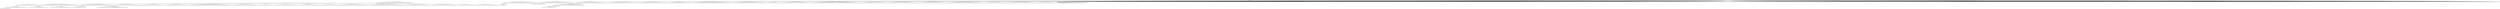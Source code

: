 digraph g {
	"46" -> "47";
	"47" [label="28"];
	"45" -> "46";
	"46" [color=indianred1, style=filled, label="19"];
	"44" -> "45";
	"45" [label="17"];
	"40" -> "41";
	"41" [color=indianred1, style=filled, label="2"];
	"39" -> "40";
	"40" [label="35"];
	"34" -> "35";
	"35" [color=indianred1, style=filled, label="18"];
	"34" -> "36";
	"36" [label="48"];
	"33" -> "34";
	"34" [label="9"];
	"33" -> "37";
	"37" [label="6"];
	"26" -> "27";
	"27" [color=indianred1, style=filled, label="10"];
	"25" -> "26";
	"26" [label="46"];
	"24" -> "25";
	"25" [label="10"];
	"24" -> "28";
	"28" [label="44"];
	"24" -> "29";
	"29" [label="26"];
	"24" -> "30";
	"30" [label="39"];
	"24" -> "31";
	"31" [label="25"];
	"24" -> "32";
	"32" [label="15"];
	"24" -> "33";
	"33" [label="18"];
	"24" -> "38";
	"38" [label="34"];
	"24" -> "39";
	"39" [label="2"];
	"24" -> "42";
	"42" [label="23"];
	"24" -> "43";
	"43" [label="8"];
	"24" -> "44";
	"44" [label="19"];
	"24" -> "48";
	"48" [label="37"];
	"24" -> "49";
	"49" [label="11"];
	"24" -> "50";
	"50" [label="3"];
	"24" -> "51";
	"51" [label="33"];
	"24" -> "52";
	"52" [label="5"];
	"24" -> "53";
	"53" [label="43"];
	"23" -> "24";
	"24" [color=indianred1, style=filled, label="47"];
	"21" -> "22";
	"22" [color=indianred1, style=filled, label="4"];
	"20" -> "21";
	"21" [label="13"];
	"17" -> "18";
	"18" [label="30"];
	"13" -> "14";
	"14" [color=indianred1, style=filled, label="32"];
	"12" -> "13";
	"13" [label="21"];
	"11" -> "12";
	"12" [color=indianred1, style=filled, label="41"];
	"9" -> "10";
	"10" [label="27"];
	"9" -> "11";
	"11" [label="32"];
	"0" -> "1";
	"1" [label="29"];
	"0" -> "2";
	"2" [label="50"];
	"0" -> "3";
	"3" [label="38"];
	"0" -> "4";
	"4" [label="12"];
	"0" -> "5";
	"5" [label="14"];
	"0" -> "6";
	"6" [label="20"];
	"0" -> "7";
	"7" [label="22"];
	"0" -> "8";
	"8" [label="49"];
	"0" -> "9";
	"9" [label="41"];
	"0" -> "15";
	"15" [label="7"];
	"0" -> "16";
	"16" [label="24"];
	"0" -> "17";
	"17" [label="45"];
	"0" -> "19";
	"19" [label="16"];
	"0" -> "20";
	"20" [label="4"];
	"0" -> "23";
	"23" [label="47"];
	"0" -> "54";
	"54" [label="42"];
	"0" -> "55";
	"55" [label="31"];
	"0" -> "56";
	"56" [label="40"];
	"0" -> "57";
	"57" [label="1"];
	"0" -> "58";
	"58" [label="36"];
	"0" [label="germline"];
	"0" -> "cell1";
	"cell1" [shape=box];
	"0" -> "cell2";
	"cell2" [shape=box];
	"39" -> "cell3";
	"cell3" [shape=box];
	"0" -> "cell4";
	"cell4" [shape=box];
	"41" -> "cell5";
	"cell5" [shape=box];
	"36" -> "cell6";
	"cell6" [shape=box];
	"0" -> "cell7";
	"cell7" [shape=box];
	"58" -> "cell8";
	"cell8" [shape=box];
	"31" -> "cell9";
	"cell9" [shape=box];
	"56" -> "cell10";
	"cell10" [shape=box];
	"0" -> "cell11";
	"cell11" [shape=box];
	"0" -> "cell12";
	"cell12" [shape=box];
	"16" -> "cell13";
	"cell13" [shape=box];
	"0" -> "cell14";
	"cell14" [shape=box];
	"0" -> "cell15";
	"cell15" [shape=box];
	"3" -> "cell16";
	"cell16" [shape=box];
	"30" -> "cell17";
	"cell17" [shape=box];
	"3" -> "cell18";
	"cell18" [shape=box];
	"52" -> "cell19";
	"cell19" [shape=box];
	"0" -> "cell20";
	"cell20" [shape=box];
	"0" -> "cell21";
	"cell21" [shape=box];
	"39" -> "cell22";
	"cell22" [shape=box];
	"16" -> "cell23";
	"cell23" [shape=box];
	"9" -> "cell24";
	"cell24" [shape=box];
	"20" -> "cell25";
	"cell25" [shape=box];
	"17" -> "cell26";
	"cell26" [shape=box];
	"12" -> "cell27";
	"cell27" [shape=box];
	"0" -> "cell28";
	"cell28" [shape=box];
	"0" -> "cell29";
	"cell29" [shape=box];
	"0" -> "cell30";
	"cell30" [shape=box];
	"0" -> "cell31";
	"cell31" [shape=box];
	"0" -> "cell32";
	"cell32" [shape=box];
	"0" -> "cell33";
	"cell33" [shape=box];
	"33" -> "cell34";
	"cell34" [shape=box];
	"43" -> "cell35";
	"cell35" [shape=box];
	"0" -> "cell36";
	"cell36" [shape=box];
	"29" -> "cell37";
	"cell37" [shape=box];
	"0" -> "cell38";
	"cell38" [shape=box];
	"0" -> "cell39";
	"cell39" [shape=box];
	"0" -> "cell40";
	"cell40" [shape=box];
	"0" -> "cell41";
	"cell41" [shape=box];
	"17" -> "cell42";
	"cell42" [shape=box];
	"4" -> "cell43";
	"cell43" [shape=box];
	"30" -> "cell44";
	"cell44" [shape=box];
	"46" -> "cell45";
	"cell45" [shape=box];
	"0" -> "cell46";
	"cell46" [shape=box];
	"55" -> "cell47";
	"cell47" [shape=box];
	"0" -> "cell48";
	"cell48" [shape=box];
	"19" -> "cell49";
	"cell49" [shape=box];
	"32" -> "cell50";
	"cell50" [shape=box];
	"0" -> "cell51";
	"cell51" [shape=box];
	"54" -> "cell52";
	"cell52" [shape=box];
	"25" -> "cell53";
	"cell53" [shape=box];
	"0" -> "cell54";
	"cell54" [shape=box];
	"0" -> "cell55";
	"cell55" [shape=box];
	"0" -> "cell56";
	"cell56" [shape=box];
	"0" -> "cell57";
	"cell57" [shape=box];
	"2" -> "cell58";
	"cell58" [shape=box];
	"0" -> "cell59";
	"cell59" [shape=box];
	"0" -> "cell60";
	"cell60" [shape=box];
	"42" -> "cell61";
	"cell61" [shape=box];
	"56" -> "cell62";
	"cell62" [shape=box];
	"20" -> "cell63";
	"cell63" [shape=box];
	"0" -> "cell64";
	"cell64" [shape=box];
	"5" -> "cell65";
	"cell65" [shape=box];
	"9" -> "cell66";
	"cell66" [shape=box];
	"0" -> "cell67";
	"cell67" [shape=box];
	"0" -> "cell68";
	"cell68" [shape=box];
	"0" -> "cell69";
	"cell69" [shape=box];
	"0" -> "cell70";
	"cell70" [shape=box];
	"19" -> "cell71";
	"cell71" [shape=box];
	"44" -> "cell72";
	"cell72" [shape=box];
	"0" -> "cell73";
	"cell73" [shape=box];
	"0" -> "cell74";
	"cell74" [shape=box];
	"0" -> "cell75";
	"cell75" [shape=box];
	"4" -> "cell76";
	"cell76" [shape=box];
	"29" -> "cell77";
	"cell77" [shape=box];
	"2" -> "cell78";
	"cell78" [shape=box];
	"49" -> "cell79";
	"cell79" [shape=box];
	"0" -> "cell80";
	"cell80" [shape=box];
	"0" -> "cell81";
	"cell81" [shape=box];
	"57" -> "cell82";
	"cell82" [shape=box];
	"0" -> "cell83";
	"cell83" [shape=box];
	"32" -> "cell84";
	"cell84" [shape=box];
	"0" -> "cell85";
	"cell85" [shape=box];
	"0" -> "cell86";
	"cell86" [shape=box];
	"56" -> "cell87";
	"cell87" [shape=box];
	"1" -> "cell88";
	"cell88" [shape=box];
	"17" -> "cell89";
	"cell89" [shape=box];
	"0" -> "cell90";
	"cell90" [shape=box];
	"0" -> "cell91";
	"cell91" [shape=box];
	"55" -> "cell92";
	"cell92" [shape=box];
	"0" -> "cell93";
	"cell93" [shape=box];
	"43" -> "cell94";
	"cell94" [shape=box];
	"0" -> "cell95";
	"cell95" [shape=box];
	"8" -> "cell96";
	"cell96" [shape=box];
	"0" -> "cell97";
	"cell97" [shape=box];
	"39" -> "cell98";
	"cell98" [shape=box];
	"28" -> "cell99";
	"cell99" [shape=box];
	"7" -> "cell100";
	"cell100" [shape=box];
	"15" -> "cell101";
	"cell101" [shape=box];
	"49" -> "cell102";
	"cell102" [shape=box];
	"1" -> "cell103";
	"cell103" [shape=box];
	"4" -> "cell104";
	"cell104" [shape=box];
	"0" -> "cell105";
	"cell105" [shape=box];
	"20" -> "cell106";
	"cell106" [shape=box];
	"20" -> "cell107";
	"cell107" [shape=box];
	"0" -> "cell108";
	"cell108" [shape=box];
	"0" -> "cell109";
	"cell109" [shape=box];
	"30" -> "cell110";
	"cell110" [shape=box];
	"0" -> "cell111";
	"cell111" [shape=box];
	"0" -> "cell112";
	"cell112" [shape=box];
	"56" -> "cell113";
	"cell113" [shape=box];
	"0" -> "cell114";
	"cell114" [shape=box];
	"0" -> "cell115";
	"cell115" [shape=box];
	"0" -> "cell116";
	"cell116" [shape=box];
	"0" -> "cell117";
	"cell117" [shape=box];
	"47" -> "cell118";
	"cell118" [shape=box];
	"0" -> "cell119";
	"cell119" [shape=box];
	"0" -> "cell120";
	"cell120" [shape=box];
	"46" -> "cell121";
	"cell121" [shape=box];
	"56" -> "cell122";
	"cell122" [shape=box];
	"39" -> "cell123";
	"cell123" [shape=box];
	"51" -> "cell124";
	"cell124" [shape=box];
	"31" -> "cell125";
	"cell125" [shape=box];
	"54" -> "cell126";
	"cell126" [shape=box];
	"0" -> "cell127";
	"cell127" [shape=box];
	"9" -> "cell128";
	"cell128" [shape=box];
	"58" -> "cell129";
	"cell129" [shape=box];
	"58" -> "cell130";
	"cell130" [shape=box];
	"0" -> "cell131";
	"cell131" [shape=box];
	"10" -> "cell132";
	"cell132" [shape=box];
	"2" -> "cell133";
	"cell133" [shape=box];
	"29" -> "cell134";
	"cell134" [shape=box];
	"0" -> "cell135";
	"cell135" [shape=box];
	"1" -> "cell136";
	"cell136" [shape=box];
	"42" -> "cell137";
	"cell137" [shape=box];
	"27" -> "cell138";
	"cell138" [shape=box];
	"0" -> "cell139";
	"cell139" [shape=box];
	"0" -> "cell140";
	"cell140" [shape=box];
	"23" -> "cell141";
	"cell141" [shape=box];
	"48" -> "cell142";
	"cell142" [shape=box];
	"0" -> "cell143";
	"cell143" [shape=box];
	"0" -> "cell144";
	"cell144" [shape=box];
	"0" -> "cell145";
	"cell145" [shape=box];
	"0" -> "cell146";
	"cell146" [shape=box];
	"0" -> "cell147";
	"cell147" [shape=box];
	"0" -> "cell148";
	"cell148" [shape=box];
	"0" -> "cell149";
	"cell149" [shape=box];
	"55" -> "cell150";
	"cell150" [shape=box];
	"0" -> "cell151";
	"cell151" [shape=box];
	"53" -> "cell152";
	"cell152" [shape=box];
	"58" -> "cell153";
	"cell153" [shape=box];
	"2" -> "cell154";
	"cell154" [shape=box];
	"0" -> "cell155";
	"cell155" [shape=box];
	"39" -> "cell156";
	"cell156" [shape=box];
	"27" -> "cell157";
	"cell157" [shape=box];
	"4" -> "cell158";
	"cell158" [shape=box];
	"2" -> "cell159";
	"cell159" [shape=box];
	"0" -> "cell160";
	"cell160" [shape=box];
	"58" -> "cell161";
	"cell161" [shape=box];
	"20" -> "cell162";
	"cell162" [shape=box];
	"0" -> "cell163";
	"cell163" [shape=box];
	"0" -> "cell164";
	"cell164" [shape=box];
	"54" -> "cell165";
	"cell165" [shape=box];
	"0" -> "cell166";
	"cell166" [shape=box];
	"19" -> "cell167";
	"cell167" [shape=box];
	"0" -> "cell168";
	"cell168" [shape=box];
	"43" -> "cell169";
	"cell169" [shape=box];
	"0" -> "cell170";
	"cell170" [shape=box];
	"0" -> "cell171";
	"cell171" [shape=box];
	"54" -> "cell172";
	"cell172" [shape=box];
	"53" -> "cell173";
	"cell173" [shape=box];
	"44" -> "cell174";
	"cell174" [shape=box];
	"15" -> "cell175";
	"cell175" [shape=box];
	"0" -> "cell176";
	"cell176" [shape=box];
	"0" -> "cell177";
	"cell177" [shape=box];
	"52" -> "cell178";
	"cell178" [shape=box];
	"0" -> "cell179";
	"cell179" [shape=box];
	"0" -> "cell180";
	"cell180" [shape=box];
	"0" -> "cell181";
	"cell181" [shape=box];
	"31" -> "cell182";
	"cell182" [shape=box];
	"9" -> "cell183";
	"cell183" [shape=box];
	"9" -> "cell184";
	"cell184" [shape=box];
	"30" -> "cell185";
	"cell185" [shape=box];
	"0" -> "cell186";
	"cell186" [shape=box];
	"7" -> "cell187";
	"cell187" [shape=box];
	"17" -> "cell188";
	"cell188" [shape=box];
	"41" -> "cell189";
	"cell189" [shape=box];
	"32" -> "cell190";
	"cell190" [shape=box];
	"8" -> "cell191";
	"cell191" [shape=box];
	"0" -> "cell192";
	"cell192" [shape=box];
	"0" -> "cell193";
	"cell193" [shape=box];
	"0" -> "cell194";
	"cell194" [shape=box];
	"0" -> "cell195";
	"cell195" [shape=box];
	"27" -> "cell196";
	"cell196" [shape=box];
	"0" -> "cell197";
	"cell197" [shape=box];
	"0" -> "cell198";
	"cell198" [shape=box];
	"41" -> "cell199";
	"cell199" [shape=box];
	"0" -> "cell200";
	"cell200" [shape=box];
	"0" -> "cell201";
	"cell201" [shape=box];
	"46" -> "cell202";
	"cell202" [shape=box];
	"0" -> "cell203";
	"cell203" [shape=box];
	"0" -> "cell204";
	"cell204" [shape=box];
	"16" -> "cell205";
	"cell205" [shape=box];
	"0" -> "cell206";
	"cell206" [shape=box];
	"0" -> "cell207";
	"cell207" [shape=box];
	"0" -> "cell208";
	"cell208" [shape=box];
	"0" -> "cell209";
	"cell209" [shape=box];
	"32" -> "cell210";
	"cell210" [shape=box];
	"41" -> "cell211";
	"cell211" [shape=box];
	"0" -> "cell212";
	"cell212" [shape=box];
	"35" -> "cell213";
	"cell213" [shape=box];
	"0" -> "cell214";
	"cell214" [shape=box];
	"5" -> "cell215";
	"cell215" [shape=box];
	"0" -> "cell216";
	"cell216" [shape=box];
	"17" -> "cell217";
	"cell217" [shape=box];
	"57" -> "cell218";
	"cell218" [shape=box];
	"0" -> "cell219";
	"cell219" [shape=box];
	"16" -> "cell220";
	"cell220" [shape=box];
	"36" -> "cell221";
	"cell221" [shape=box];
	"0" -> "cell222";
	"cell222" [shape=box];
	"0" -> "cell223";
	"cell223" [shape=box];
	"17" -> "cell224";
	"cell224" [shape=box];
	"0" -> "cell225";
	"cell225" [shape=box];
	"0" -> "cell226";
	"cell226" [shape=box];
	"0" -> "cell227";
	"cell227" [shape=box];
	"0" -> "cell228";
	"cell228" [shape=box];
	"0" -> "cell229";
	"cell229" [shape=box];
	"0" -> "cell230";
	"cell230" [shape=box];
	"0" -> "cell231";
	"cell231" [shape=box];
	"0" -> "cell232";
	"cell232" [shape=box];
	"0" -> "cell233";
	"cell233" [shape=box];
	"20" -> "cell234";
	"cell234" [shape=box];
	"36" -> "cell235";
	"cell235" [shape=box];
	"5" -> "cell236";
	"cell236" [shape=box];
	"0" -> "cell237";
	"cell237" [shape=box];
	"38" -> "cell238";
	"cell238" [shape=box];
	"0" -> "cell239";
	"cell239" [shape=box];
	"0" -> "cell240";
	"cell240" [shape=box];
	"0" -> "cell241";
	"cell241" [shape=box];
	"0" -> "cell242";
	"cell242" [shape=box];
	"39" -> "cell243";
	"cell243" [shape=box];
	"0" -> "cell244";
	"cell244" [shape=box];
	"0" -> "cell245";
	"cell245" [shape=box];
	"20" -> "cell246";
	"cell246" [shape=box];
	"0" -> "cell247";
	"cell247" [shape=box];
	"0" -> "cell248";
	"cell248" [shape=box];
	"57" -> "cell249";
	"cell249" [shape=box];
	"31" -> "cell250";
	"cell250" [shape=box];
	"55" -> "cell251";
	"cell251" [shape=box];
	"0" -> "cell252";
	"cell252" [shape=box];
	"50" -> "cell253";
	"cell253" [shape=box];
	"0" -> "cell254";
	"cell254" [shape=box];
	"0" -> "cell255";
	"cell255" [shape=box];
	"0" -> "cell256";
	"cell256" [shape=box];
	"17" -> "cell257";
	"cell257" [shape=box];
	"43" -> "cell258";
	"cell258" [shape=box];
	"35" -> "cell259";
	"cell259" [shape=box];
	"0" -> "cell260";
	"cell260" [shape=box];
	"0" -> "cell261";
	"cell261" [shape=box];
	"4" -> "cell262";
	"cell262" [shape=box];
	"0" -> "cell263";
	"cell263" [shape=box];
	"15" -> "cell264";
	"cell264" [shape=box];
	"40" -> "cell265";
	"cell265" [shape=box];
	"0" -> "cell266";
	"cell266" [shape=box];
	"7" -> "cell267";
	"cell267" [shape=box];
	"9" -> "cell268";
	"cell268" [shape=box];
	"33" -> "cell269";
	"cell269" [shape=box];
	"5" -> "cell270";
	"cell270" [shape=box];
	"56" -> "cell271";
	"cell271" [shape=box];
	"35" -> "cell272";
	"cell272" [shape=box];
	"2" -> "cell273";
	"cell273" [shape=box];
	"8" -> "cell274";
	"cell274" [shape=box];
	"0" -> "cell275";
	"cell275" [shape=box];
	"0" -> "cell276";
	"cell276" [shape=box];
	"0" -> "cell277";
	"cell277" [shape=box];
	"49" -> "cell278";
	"cell278" [shape=box];
	"23" -> "cell279";
	"cell279" [shape=box];
	"0" -> "cell280";
	"cell280" [shape=box];
	"0" -> "cell281";
	"cell281" [shape=box];
	"0" -> "cell282";
	"cell282" [shape=box];
	"42" -> "cell283";
	"cell283" [shape=box];
	"5" -> "cell284";
	"cell284" [shape=box];
	"0" -> "cell285";
	"cell285" [shape=box];
	"0" -> "cell286";
	"cell286" [shape=box];
	"0" -> "cell287";
	"cell287" [shape=box];
	"0" -> "cell288";
	"cell288" [shape=box];
	"0" -> "cell289";
	"cell289" [shape=box];
	"8" -> "cell290";
	"cell290" [shape=box];
	"0" -> "cell291";
	"cell291" [shape=box];
	"38" -> "cell292";
	"cell292" [shape=box];
	"0" -> "cell293";
	"cell293" [shape=box];
	"0" -> "cell294";
	"cell294" [shape=box];
	"23" -> "cell295";
	"cell295" [shape=box];
	"20" -> "cell296";
	"cell296" [shape=box];
	"0" -> "cell297";
	"cell297" [shape=box];
	"0" -> "cell298";
	"cell298" [shape=box];
	"0" -> "cell299";
	"cell299" [shape=box];
	"9" -> "cell300";
	"cell300" [shape=box];
	"0" -> "cell301";
	"cell301" [shape=box];
	"26" -> "cell302";
	"cell302" [shape=box];
	"55" -> "cell303";
	"cell303" [shape=box];
	"54" -> "cell304";
	"cell304" [shape=box];
	"54" -> "cell305";
	"cell305" [shape=box];
	"54" -> "cell306";
	"cell306" [shape=box];
	"0" -> "cell307";
	"cell307" [shape=box];
	"0" -> "cell308";
	"cell308" [shape=box];
	"0" -> "cell309";
	"cell309" [shape=box];
	"0" -> "cell310";
	"cell310" [shape=box];
	"5" -> "cell311";
	"cell311" [shape=box];
	"0" -> "cell312";
	"cell312" [shape=box];
	"0" -> "cell313";
	"cell313" [shape=box];
	"0" -> "cell314";
	"cell314" [shape=box];
	"0" -> "cell315";
	"cell315" [shape=box];
	"0" -> "cell316";
	"cell316" [shape=box];
	"0" -> "cell317";
	"cell317" [shape=box];
	"8" -> "cell318";
	"cell318" [shape=box];
	"0" -> "cell319";
	"cell319" [shape=box];
	"0" -> "cell320";
	"cell320" [shape=box];
	"3" -> "cell321";
	"cell321" [shape=box];
	"0" -> "cell322";
	"cell322" [shape=box];
	"32" -> "cell323";
	"cell323" [shape=box];
	"25" -> "cell324";
	"cell324" [shape=box];
	"5" -> "cell325";
	"cell325" [shape=box];
	"0" -> "cell326";
	"cell326" [shape=box];
	"0" -> "cell327";
	"cell327" [shape=box];
	"0" -> "cell328";
	"cell328" [shape=box];
	"0" -> "cell329";
	"cell329" [shape=box];
	"0" -> "cell330";
	"cell330" [shape=box];
	"23" -> "cell331";
	"cell331" [shape=box];
	"0" -> "cell332";
	"cell332" [shape=box];
	"0" -> "cell333";
	"cell333" [shape=box];
	"0" -> "cell334";
	"cell334" [shape=box];
	"0" -> "cell335";
	"cell335" [shape=box];
	"0" -> "cell336";
	"cell336" [shape=box];
	"58" -> "cell337";
	"cell337" [shape=box];
	"16" -> "cell338";
	"cell338" [shape=box];
	"21" -> "cell339";
	"cell339" [shape=box];
	"39" -> "cell340";
	"cell340" [shape=box];
	"50" -> "cell341";
	"cell341" [shape=box];
	"33" -> "cell342";
	"cell342" [shape=box];
	"28" -> "cell343";
	"cell343" [shape=box];
	"0" -> "cell344";
	"cell344" [shape=box];
	"0" -> "cell345";
	"cell345" [shape=box];
	"30" -> "cell346";
	"cell346" [shape=box];
	"49" -> "cell347";
	"cell347" [shape=box];
	"8" -> "cell348";
	"cell348" [shape=box];
	"0" -> "cell349";
	"cell349" [shape=box];
	"0" -> "cell350";
	"cell350" [shape=box];
	"42" -> "cell351";
	"cell351" [shape=box];
	"3" -> "cell352";
	"cell352" [shape=box];
	"27" -> "cell353";
	"cell353" [shape=box];
	"1" -> "cell354";
	"cell354" [shape=box];
	"30" -> "cell355";
	"cell355" [shape=box];
	"0" -> "cell356";
	"cell356" [shape=box];
	"38" -> "cell357";
	"cell357" [shape=box];
	"0" -> "cell358";
	"cell358" [shape=box];
	"0" -> "cell359";
	"cell359" [shape=box];
	"25" -> "cell360";
	"cell360" [shape=box];
	"0" -> "cell361";
	"cell361" [shape=box];
	"38" -> "cell362";
	"cell362" [shape=box];
	"31" -> "cell363";
	"cell363" [shape=box];
	"0" -> "cell364";
	"cell364" [shape=box];
	"41" -> "cell365";
	"cell365" [shape=box];
	"16" -> "cell366";
	"cell366" [shape=box];
	"42" -> "cell367";
	"cell367" [shape=box];
	"51" -> "cell368";
	"cell368" [shape=box];
	"22" -> "cell369";
	"cell369" [shape=box];
	"0" -> "cell370";
	"cell370" [shape=box];
	"15" -> "cell371";
	"cell371" [shape=box];
	"0" -> "cell372";
	"cell372" [shape=box];
	"15" -> "cell373";
	"cell373" [shape=box];
	"0" -> "cell374";
	"cell374" [shape=box];
	"0" -> "cell375";
	"cell375" [shape=box];
	"0" -> "cell376";
	"cell376" [shape=box];
	"1" -> "cell377";
	"cell377" [shape=box];
	"0" -> "cell378";
	"cell378" [shape=box];
	"0" -> "cell379";
	"cell379" [shape=box];
	"0" -> "cell380";
	"cell380" [shape=box];
	"35" -> "cell381";
	"cell381" [shape=box];
	"0" -> "cell382";
	"cell382" [shape=box];
	"48" -> "cell383";
	"cell383" [shape=box];
	"0" -> "cell384";
	"cell384" [shape=box];
	"42" -> "cell385";
	"cell385" [shape=box];
	"0" -> "cell386";
	"cell386" [shape=box];
	"0" -> "cell387";
	"cell387" [shape=box];
	"0" -> "cell388";
	"cell388" [shape=box];
	"0" -> "cell389";
	"cell389" [shape=box];
	"27" -> "cell390";
	"cell390" [shape=box];
	"20" -> "cell391";
	"cell391" [shape=box];
	"48" -> "cell392";
	"cell392" [shape=box];
	"55" -> "cell393";
	"cell393" [shape=box];
	"46" -> "cell394";
	"cell394" [shape=box];
	"0" -> "cell395";
	"cell395" [shape=box];
	"28" -> "cell396";
	"cell396" [shape=box];
	"0" -> "cell397";
	"cell397" [shape=box];
	"49" -> "cell398";
	"cell398" [shape=box];
	"0" -> "cell399";
	"cell399" [shape=box];
	"48" -> "cell400";
	"cell400" [shape=box];
	"33" -> "cell401";
	"cell401" [shape=box];
	"0" -> "cell402";
	"cell402" [shape=box];
	"25" -> "cell403";
	"cell403" [shape=box];
	"7" -> "cell404";
	"cell404" [shape=box];
	"46" -> "cell405";
	"cell405" [shape=box];
	"0" -> "cell406";
	"cell406" [shape=box];
	"35" -> "cell407";
	"cell407" [shape=box];
	"8" -> "cell408";
	"cell408" [shape=box];
	"0" -> "cell409";
	"cell409" [shape=box];
	"0" -> "cell410";
	"cell410" [shape=box];
	"0" -> "cell411";
	"cell411" [shape=box];
	"0" -> "cell412";
	"cell412" [shape=box];
	"0" -> "cell413";
	"cell413" [shape=box];
	"0" -> "cell414";
	"cell414" [shape=box];
	"52" -> "cell415";
	"cell415" [shape=box];
	"0" -> "cell416";
	"cell416" [shape=box];
	"47" -> "cell417";
	"cell417" [shape=box];
	"13" -> "cell418";
	"cell418" [shape=box];
	"0" -> "cell419";
	"cell419" [shape=box];
	"57" -> "cell420";
	"cell420" [shape=box];
	"35" -> "cell421";
	"cell421" [shape=box];
	"0" -> "cell422";
	"cell422" [shape=box];
	"0" -> "cell423";
	"cell423" [shape=box];
	"39" -> "cell424";
	"cell424" [shape=box];
	"4" -> "cell425";
	"cell425" [shape=box];
	"0" -> "cell426";
	"cell426" [shape=box];
	"0" -> "cell427";
	"cell427" [shape=box];
	"0" -> "cell428";
	"cell428" [shape=box];
	"8" -> "cell429";
	"cell429" [shape=box];
	"27" -> "cell430";
	"cell430" [shape=box];
	"5" -> "cell431";
	"cell431" [shape=box];
	"4" -> "cell432";
	"cell432" [shape=box];
	"58" -> "cell433";
	"cell433" [shape=box];
	"0" -> "cell434";
	"cell434" [shape=box];
	"0" -> "cell435";
	"cell435" [shape=box];
	"0" -> "cell436";
	"cell436" [shape=box];
	"0" -> "cell437";
	"cell437" [shape=box];
	"46" -> "cell438";
	"cell438" [shape=box];
	"36" -> "cell439";
	"cell439" [shape=box];
	"20" -> "cell440";
	"cell440" [shape=box];
	"0" -> "cell441";
	"cell441" [shape=box];
	"3" -> "cell442";
	"cell442" [shape=box];
	"38" -> "cell443";
	"cell443" [shape=box];
	"0" -> "cell444";
	"cell444" [shape=box];
	"57" -> "cell445";
	"cell445" [shape=box];
	"14" -> "cell446";
	"cell446" [shape=box];
	"0" -> "cell447";
	"cell447" [shape=box];
	"0" -> "cell448";
	"cell448" [shape=box];
	"0" -> "cell449";
	"cell449" [shape=box];
	"0" -> "cell450";
	"cell450" [shape=box];
	"0" -> "cell451";
	"cell451" [shape=box];
	"0" -> "cell452";
	"cell452" [shape=box];
	"38" -> "cell453";
	"cell453" [shape=box];
	"21" -> "cell454";
	"cell454" [shape=box];
	"0" -> "cell455";
	"cell455" [shape=box];
	"18" -> "cell456";
	"cell456" [shape=box];
	"23" -> "cell457";
	"cell457" [shape=box];
	"0" -> "cell458";
	"cell458" [shape=box];
	"0" -> "cell459";
	"cell459" [shape=box];
	"4" -> "cell460";
	"cell460" [shape=box];
	"0" -> "cell461";
	"cell461" [shape=box];
	"9" -> "cell462";
	"cell462" [shape=box];
	"0" -> "cell463";
	"cell463" [shape=box];
	"0" -> "cell464";
	"cell464" [shape=box];
	"0" -> "cell465";
	"cell465" [shape=box];
	"0" -> "cell466";
	"cell466" [shape=box];
	"50" -> "cell467";
	"cell467" [shape=box];
	"50" -> "cell468";
	"cell468" [shape=box];
	"5" -> "cell469";
	"cell469" [shape=box];
	"0" -> "cell470";
	"cell470" [shape=box];
	"0" -> "cell471";
	"cell471" [shape=box];
	"0" -> "cell472";
	"cell472" [shape=box];
	"27" -> "cell473";
	"cell473" [shape=box];
	"0" -> "cell474";
	"cell474" [shape=box];
	"0" -> "cell475";
	"cell475" [shape=box];
	"0" -> "cell476";
	"cell476" [shape=box];
	"43" -> "cell477";
	"cell477" [shape=box];
	"0" -> "cell478";
	"cell478" [shape=box];
	"46" -> "cell479";
	"cell479" [shape=box];
	"0" -> "cell480";
	"cell480" [shape=box];
	"0" -> "cell481";
	"cell481" [shape=box];
	"6" -> "cell482";
	"cell482" [shape=box];
	"0" -> "cell483";
	"cell483" [shape=box];
	"57" -> "cell484";
	"cell484" [shape=box];
	"0" -> "cell485";
	"cell485" [shape=box];
	"0" -> "cell486";
	"cell486" [shape=box];
	"28" -> "cell487";
	"cell487" [shape=box];
	"31" -> "cell488";
	"cell488" [shape=box];
	"0" -> "cell489";
	"cell489" [shape=box];
	"19" -> "cell490";
	"cell490" [shape=box];
	"15" -> "cell491";
	"cell491" [shape=box];
	"0" -> "cell492";
	"cell492" [shape=box];
	"17" -> "cell493";
	"cell493" [shape=box];
	"0" -> "cell494";
	"cell494" [shape=box];
	"7" -> "cell495";
	"cell495" [shape=box];
	"0" -> "cell496";
	"cell496" [shape=box];
	"0" -> "cell497";
	"cell497" [shape=box];
	"0" -> "cell498";
	"cell498" [shape=box];
	"50" -> "cell499";
	"cell499" [shape=box];
	"0" -> "cell500";
	"cell500" [shape=box];
	"9" -> "cell501";
	"cell501" [shape=box];
	"0" -> "cell502";
	"cell502" [shape=box];
	"0" -> "cell503";
	"cell503" [shape=box];
	"0" -> "cell504";
	"cell504" [shape=box];
	"7" -> "cell505";
	"cell505" [shape=box];
	"0" -> "cell506";
	"cell506" [shape=box];
	"38" -> "cell507";
	"cell507" [shape=box];
	"0" -> "cell508";
	"cell508" [shape=box];
	"31" -> "cell509";
	"cell509" [shape=box];
	"0" -> "cell510";
	"cell510" [shape=box];
	"25" -> "cell511";
	"cell511" [shape=box];
	"0" -> "cell512";
	"cell512" [shape=box];
	"0" -> "cell513";
	"cell513" [shape=box];
	"22" -> "cell514";
	"cell514" [shape=box];
	"8" -> "cell515";
	"cell515" [shape=box];
	"0" -> "cell516";
	"cell516" [shape=box];
	"23" -> "cell517";
	"cell517" [shape=box];
	"54" -> "cell518";
	"cell518" [shape=box];
	"0" -> "cell519";
	"cell519" [shape=box];
	"30" -> "cell520";
	"cell520" [shape=box];
	"23" -> "cell521";
	"cell521" [shape=box];
	"0" -> "cell522";
	"cell522" [shape=box];
	"0" -> "cell523";
	"cell523" [shape=box];
	"6" -> "cell524";
	"cell524" [shape=box];
	"9" -> "cell525";
	"cell525" [shape=box];
	"44" -> "cell526";
	"cell526" [shape=box];
	"5" -> "cell527";
	"cell527" [shape=box];
	"49" -> "cell528";
	"cell528" [shape=box];
	"23" -> "cell529";
	"cell529" [shape=box];
	"55" -> "cell530";
	"cell530" [shape=box];
	"14" -> "cell531";
	"cell531" [shape=box];
	"0" -> "cell532";
	"cell532" [shape=box];
	"0" -> "cell533";
	"cell533" [shape=box];
	"14" -> "cell534";
	"cell534" [shape=box];
	"44" -> "cell535";
	"cell535" [shape=box];
	"22" -> "cell536";
	"cell536" [shape=box];
	"51" -> "cell537";
	"cell537" [shape=box];
	"18" -> "cell538";
	"cell538" [shape=box];
	"0" -> "cell539";
	"cell539" [shape=box];
	"0" -> "cell540";
	"cell540" [shape=box];
	"0" -> "cell541";
	"cell541" [shape=box];
	"0" -> "cell542";
	"cell542" [shape=box];
	"35" -> "cell543";
	"cell543" [shape=box];
	"30" -> "cell544";
	"cell544" [shape=box];
	"0" -> "cell545";
	"cell545" [shape=box];
	"0" -> "cell546";
	"cell546" [shape=box];
	"44" -> "cell547";
	"cell547" [shape=box];
	"28" -> "cell548";
	"cell548" [shape=box];
	"35" -> "cell549";
	"cell549" [shape=box];
	"0" -> "cell550";
	"cell550" [shape=box];
	"0" -> "cell551";
	"cell551" [shape=box];
	"0" -> "cell552";
	"cell552" [shape=box];
	"0" -> "cell553";
	"cell553" [shape=box];
	"15" -> "cell554";
	"cell554" [shape=box];
	"0" -> "cell555";
	"cell555" [shape=box];
	"0" -> "cell556";
	"cell556" [shape=box];
	"0" -> "cell557";
	"cell557" [shape=box];
	"0" -> "cell558";
	"cell558" [shape=box];
	"0" -> "cell559";
	"cell559" [shape=box];
	"0" -> "cell560";
	"cell560" [shape=box];
	"13" -> "cell561";
	"cell561" [shape=box];
	"0" -> "cell562";
	"cell562" [shape=box];
	"12" -> "cell563";
	"cell563" [shape=box];
	"4" -> "cell564";
	"cell564" [shape=box];
	"0" -> "cell565";
	"cell565" [shape=box];
	"0" -> "cell566";
	"cell566" [shape=box];
	"18" -> "cell567";
	"cell567" [shape=box];
	"3" -> "cell568";
	"cell568" [shape=box];
	"29" -> "cell569";
	"cell569" [shape=box];
	"0" -> "cell570";
	"cell570" [shape=box];
	"27" -> "cell571";
	"cell571" [shape=box];
	"0" -> "cell572";
	"cell572" [shape=box];
	"0" -> "cell573";
	"cell573" [shape=box];
	"0" -> "cell574";
	"cell574" [shape=box];
	"27" -> "cell575";
	"cell575" [shape=box];
	"30" -> "cell576";
	"cell576" [shape=box];
	"38" -> "cell577";
	"cell577" [shape=box];
	"0" -> "cell578";
	"cell578" [shape=box];
	"51" -> "cell579";
	"cell579" [shape=box];
	"0" -> "cell580";
	"cell580" [shape=box];
	"58" -> "cell581";
	"cell581" [shape=box];
	"0" -> "cell582";
	"cell582" [shape=box];
	"2" -> "cell583";
	"cell583" [shape=box];
	"0" -> "cell584";
	"cell584" [shape=box];
	"53" -> "cell585";
	"cell585" [shape=box];
	"14" -> "cell586";
	"cell586" [shape=box];
	"27" -> "cell587";
	"cell587" [shape=box];
	"11" -> "cell588";
	"cell588" [shape=box];
	"0" -> "cell589";
	"cell589" [shape=box];
	"35" -> "cell590";
	"cell590" [shape=box];
	"0" -> "cell591";
	"cell591" [shape=box];
	"56" -> "cell592";
	"cell592" [shape=box];
	"25" -> "cell593";
	"cell593" [shape=box];
	"0" -> "cell594";
	"cell594" [shape=box];
	"3" -> "cell595";
	"cell595" [shape=box];
	"0" -> "cell596";
	"cell596" [shape=box];
	"8" -> "cell597";
	"cell597" [shape=box];
	"25" -> "cell598";
	"cell598" [shape=box];
	"0" -> "cell599";
	"cell599" [shape=box];
	"9" -> "cell600";
	"cell600" [shape=box];
	"0" -> "cell601";
	"cell601" [shape=box];
	"0" -> "cell602";
	"cell602" [shape=box];
	"29" -> "cell603";
	"cell603" [shape=box];
	"44" -> "cell604";
	"cell604" [shape=box];
	"0" -> "cell605";
	"cell605" [shape=box];
	"29" -> "cell606";
	"cell606" [shape=box];
	"0" -> "cell607";
	"cell607" [shape=box];
	"2" -> "cell608";
	"cell608" [shape=box];
	"53" -> "cell609";
	"cell609" [shape=box];
	"31" -> "cell610";
	"cell610" [shape=box];
	"12" -> "cell611";
	"cell611" [shape=box];
	"49" -> "cell612";
	"cell612" [shape=box];
	"19" -> "cell613";
	"cell613" [shape=box];
	"5" -> "cell614";
	"cell614" [shape=box];
	"0" -> "cell615";
	"cell615" [shape=box];
	"41" -> "cell616";
	"cell616" [shape=box];
	"0" -> "cell617";
	"cell617" [shape=box];
	"0" -> "cell618";
	"cell618" [shape=box];
	"1" -> "cell619";
	"cell619" [shape=box];
	"0" -> "cell620";
	"cell620" [shape=box];
	"0" -> "cell621";
	"cell621" [shape=box];
	"0" -> "cell622";
	"cell622" [shape=box];
	"0" -> "cell623";
	"cell623" [shape=box];
	"29" -> "cell624";
	"cell624" [shape=box];
	"0" -> "cell625";
	"cell625" [shape=box];
	"0" -> "cell626";
	"cell626" [shape=box];
	"0" -> "cell627";
	"cell627" [shape=box];
	"19" -> "cell628";
	"cell628" [shape=box];
	"0" -> "cell629";
	"cell629" [shape=box];
	"0" -> "cell630";
	"cell630" [shape=box];
	"0" -> "cell631";
	"cell631" [shape=box];
	"0" -> "cell632";
	"cell632" [shape=box];
	"56" -> "cell633";
	"cell633" [shape=box];
	"43" -> "cell634";
	"cell634" [shape=box];
	"0" -> "cell635";
	"cell635" [shape=box];
	"0" -> "cell636";
	"cell636" [shape=box];
	"0" -> "cell637";
	"cell637" [shape=box];
	"0" -> "cell638";
	"cell638" [shape=box];
	"13" -> "cell639";
	"cell639" [shape=box];
	"0" -> "cell640";
	"cell640" [shape=box];
	"9" -> "cell641";
	"cell641" [shape=box];
	"19" -> "cell642";
	"cell642" [shape=box];
	"41" -> "cell643";
	"cell643" [shape=box];
	"28" -> "cell644";
	"cell644" [shape=box];
	"0" -> "cell645";
	"cell645" [shape=box];
	"1" -> "cell646";
	"cell646" [shape=box];
	"0" -> "cell647";
	"cell647" [shape=box];
	"55" -> "cell648";
	"cell648" [shape=box];
	"5" -> "cell649";
	"cell649" [shape=box];
	"0" -> "cell650";
	"cell650" [shape=box];
	"23" -> "cell651";
	"cell651" [shape=box];
	"5" -> "cell652";
	"cell652" [shape=box];
	"32" -> "cell653";
	"cell653" [shape=box];
	"0" -> "cell654";
	"cell654" [shape=box];
	"55" -> "cell655";
	"cell655" [shape=box];
	"0" -> "cell656";
	"cell656" [shape=box];
	"49" -> "cell657";
	"cell657" [shape=box];
	"0" -> "cell658";
	"cell658" [shape=box];
	"0" -> "cell659";
	"cell659" [shape=box];
	"9" -> "cell660";
	"cell660" [shape=box];
	"8" -> "cell661";
	"cell661" [shape=box];
	"0" -> "cell662";
	"cell662" [shape=box];
	"54" -> "cell663";
	"cell663" [shape=box];
	"0" -> "cell664";
	"cell664" [shape=box];
	"0" -> "cell665";
	"cell665" [shape=box];
	"8" -> "cell666";
	"cell666" [shape=box];
	"0" -> "cell667";
	"cell667" [shape=box];
	"0" -> "cell668";
	"cell668" [shape=box];
	"29" -> "cell669";
	"cell669" [shape=box];
	"12" -> "cell670";
	"cell670" [shape=box];
	"0" -> "cell671";
	"cell671" [shape=box];
	"25" -> "cell672";
	"cell672" [shape=box];
	"0" -> "cell673";
	"cell673" [shape=box];
	"0" -> "cell674";
	"cell674" [shape=box];
	"0" -> "cell675";
	"cell675" [shape=box];
	"8" -> "cell676";
	"cell676" [shape=box];
	"0" -> "cell677";
	"cell677" [shape=box];
	"0" -> "cell678";
	"cell678" [shape=box];
	"0" -> "cell679";
	"cell679" [shape=box];
	"0" -> "cell680";
	"cell680" [shape=box];
	"0" -> "cell681";
	"cell681" [shape=box];
	"0" -> "cell682";
	"cell682" [shape=box];
	"27" -> "cell683";
	"cell683" [shape=box];
	"0" -> "cell684";
	"cell684" [shape=box];
	"17" -> "cell685";
	"cell685" [shape=box];
	"22" -> "cell686";
	"cell686" [shape=box];
	"33" -> "cell687";
	"cell687" [shape=box];
	"0" -> "cell688";
	"cell688" [shape=box];
	"0" -> "cell689";
	"cell689" [shape=box];
	"48" -> "cell690";
	"cell690" [shape=box];
	"0" -> "cell691";
	"cell691" [shape=box];
	"22" -> "cell692";
	"cell692" [shape=box];
	"15" -> "cell693";
	"cell693" [shape=box];
	"0" -> "cell694";
	"cell694" [shape=box];
	"0" -> "cell695";
	"cell695" [shape=box];
	"5" -> "cell696";
	"cell696" [shape=box];
	"0" -> "cell697";
	"cell697" [shape=box];
	"0" -> "cell698";
	"cell698" [shape=box];
	"0" -> "cell699";
	"cell699" [shape=box];
	"0" -> "cell700";
	"cell700" [shape=box];
	"29" -> "cell701";
	"cell701" [shape=box];
	"0" -> "cell702";
	"cell702" [shape=box];
	"3" -> "cell703";
	"cell703" [shape=box];
	"39" -> "cell704";
	"cell704" [shape=box];
	"29" -> "cell705";
	"cell705" [shape=box];
	"0" -> "cell706";
	"cell706" [shape=box];
	"0" -> "cell707";
	"cell707" [shape=box];
	"0" -> "cell708";
	"cell708" [shape=box];
	"0" -> "cell709";
	"cell709" [shape=box];
	"21" -> "cell710";
	"cell710" [shape=box];
	"0" -> "cell711";
	"cell711" [shape=box];
	"0" -> "cell712";
	"cell712" [shape=box];
	"0" -> "cell713";
	"cell713" [shape=box];
	"0" -> "cell714";
	"cell714" [shape=box];
	"0" -> "cell715";
	"cell715" [shape=box];
	"27" -> "cell716";
	"cell716" [shape=box];
	"0" -> "cell717";
	"cell717" [shape=box];
	"30" -> "cell718";
	"cell718" [shape=box];
	"0" -> "cell719";
	"cell719" [shape=box];
	"55" -> "cell720";
	"cell720" [shape=box];
	"42" -> "cell721";
	"cell721" [shape=box];
	"0" -> "cell722";
	"cell722" [shape=box];
	"46" -> "cell723";
	"cell723" [shape=box];
	"50" -> "cell724";
	"cell724" [shape=box];
	"0" -> "cell725";
	"cell725" [shape=box];
	"46" -> "cell726";
	"cell726" [shape=box];
	"0" -> "cell727";
	"cell727" [shape=box];
	"0" -> "cell728";
	"cell728" [shape=box];
	"20" -> "cell729";
	"cell729" [shape=box];
	"0" -> "cell730";
	"cell730" [shape=box];
	"0" -> "cell731";
	"cell731" [shape=box];
	"0" -> "cell732";
	"cell732" [shape=box];
	"16" -> "cell733";
	"cell733" [shape=box];
	"33" -> "cell734";
	"cell734" [shape=box];
	"4" -> "cell735";
	"cell735" [shape=box];
	"0" -> "cell736";
	"cell736" [shape=box];
	"0" -> "cell737";
	"cell737" [shape=box];
	"0" -> "cell738";
	"cell738" [shape=box];
	"23" -> "cell739";
	"cell739" [shape=box];
	"38" -> "cell740";
	"cell740" [shape=box];
	"33" -> "cell741";
	"cell741" [shape=box];
	"0" -> "cell742";
	"cell742" [shape=box];
	"0" -> "cell743";
	"cell743" [shape=box];
	"40" -> "cell744";
	"cell744" [shape=box];
	"0" -> "cell745";
	"cell745" [shape=box];
	"58" -> "cell746";
	"cell746" [shape=box];
	"0" -> "cell747";
	"cell747" [shape=box];
	"7" -> "cell748";
	"cell748" [shape=box];
	"17" -> "cell749";
	"cell749" [shape=box];
	"0" -> "cell750";
	"cell750" [shape=box];
	"56" -> "cell751";
	"cell751" [shape=box];
	"33" -> "cell752";
	"cell752" [shape=box];
	"0" -> "cell753";
	"cell753" [shape=box];
	"0" -> "cell754";
	"cell754" [shape=box];
	"30" -> "cell755";
	"cell755" [shape=box];
	"0" -> "cell756";
	"cell756" [shape=box];
	"0" -> "cell757";
	"cell757" [shape=box];
	"0" -> "cell758";
	"cell758" [shape=box];
	"38" -> "cell759";
	"cell759" [shape=box];
	"0" -> "cell760";
	"cell760" [shape=box];
	"1" -> "cell761";
	"cell761" [shape=box];
	"0" -> "cell762";
	"cell762" [shape=box];
	"0" -> "cell763";
	"cell763" [shape=box];
	"49" -> "cell764";
	"cell764" [shape=box];
	"0" -> "cell765";
	"cell765" [shape=box];
	"0" -> "cell766";
	"cell766" [shape=box];
	"17" -> "cell767";
	"cell767" [shape=box];
	"16" -> "cell768";
	"cell768" [shape=box];
	"0" -> "cell769";
	"cell769" [shape=box];
	"0" -> "cell770";
	"cell770" [shape=box];
	"0" -> "cell771";
	"cell771" [shape=box];
	"23" -> "cell772";
	"cell772" [shape=box];
	"0" -> "cell773";
	"cell773" [shape=box];
	"0" -> "cell774";
	"cell774" [shape=box];
	"4" -> "cell775";
	"cell775" [shape=box];
	"41" -> "cell776";
	"cell776" [shape=box];
	"42" -> "cell777";
	"cell777" [shape=box];
	"0" -> "cell778";
	"cell778" [shape=box];
	"12" -> "cell779";
	"cell779" [shape=box];
	"0" -> "cell780";
	"cell780" [shape=box];
	"23" -> "cell781";
	"cell781" [shape=box];
	"0" -> "cell782";
	"cell782" [shape=box];
	"0" -> "cell783";
	"cell783" [shape=box];
	"0" -> "cell784";
	"cell784" [shape=box];
	"0" -> "cell785";
	"cell785" [shape=box];
	"54" -> "cell786";
	"cell786" [shape=box];
	"30" -> "cell787";
	"cell787" [shape=box];
	"33" -> "cell788";
	"cell788" [shape=box];
	"47" -> "cell789";
	"cell789" [shape=box];
	"0" -> "cell790";
	"cell790" [shape=box];
	"0" -> "cell791";
	"cell791" [shape=box];
	"0" -> "cell792";
	"cell792" [shape=box];
	"8" -> "cell793";
	"cell793" [shape=box];
	"0" -> "cell794";
	"cell794" [shape=box];
	"39" -> "cell795";
	"cell795" [shape=box];
	"43" -> "cell796";
	"cell796" [shape=box];
	"0" -> "cell797";
	"cell797" [shape=box];
	"0" -> "cell798";
	"cell798" [shape=box];
	"0" -> "cell799";
	"cell799" [shape=box];
	"0" -> "cell800";
	"cell800" [shape=box];
	"0" -> "cell801";
	"cell801" [shape=box];
	"0" -> "cell802";
	"cell802" [shape=box];
	"33" -> "cell803";
	"cell803" [shape=box];
	"57" -> "cell804";
	"cell804" [shape=box];
	"19" -> "cell805";
	"cell805" [shape=box];
	"0" -> "cell806";
	"cell806" [shape=box];
	"38" -> "cell807";
	"cell807" [shape=box];
	"53" -> "cell808";
	"cell808" [shape=box];
	"44" -> "cell809";
	"cell809" [shape=box];
	"8" -> "cell810";
	"cell810" [shape=box];
	"0" -> "cell811";
	"cell811" [shape=box];
	"0" -> "cell812";
	"cell812" [shape=box];
	"0" -> "cell813";
	"cell813" [shape=box];
	"0" -> "cell814";
	"cell814" [shape=box];
	"0" -> "cell815";
	"cell815" [shape=box];
	"15" -> "cell816";
	"cell816" [shape=box];
	"0" -> "cell817";
	"cell817" [shape=box];
	"33" -> "cell818";
	"cell818" [shape=box];
	"0" -> "cell819";
	"cell819" [shape=box];
	"0" -> "cell820";
	"cell820" [shape=box];
	"46" -> "cell821";
	"cell821" [shape=box];
	"8" -> "cell822";
	"cell822" [shape=box];
	"0" -> "cell823";
	"cell823" [shape=box];
	"8" -> "cell824";
	"cell824" [shape=box];
	"0" -> "cell825";
	"cell825" [shape=box];
	"0" -> "cell826";
	"cell826" [shape=box];
	"31" -> "cell827";
	"cell827" [shape=box];
	"0" -> "cell828";
	"cell828" [shape=box];
	"51" -> "cell829";
	"cell829" [shape=box];
	"0" -> "cell830";
	"cell830" [shape=box];
	"17" -> "cell831";
	"cell831" [shape=box];
	"15" -> "cell832";
	"cell832" [shape=box];
	"0" -> "cell833";
	"cell833" [shape=box];
	"0" -> "cell834";
	"cell834" [shape=box];
	"0" -> "cell835";
	"cell835" [shape=box];
	"0" -> "cell836";
	"cell836" [shape=box];
	"48" -> "cell837";
	"cell837" [shape=box];
	"53" -> "cell838";
	"cell838" [shape=box];
	"0" -> "cell839";
	"cell839" [shape=box];
	"0" -> "cell840";
	"cell840" [shape=box];
	"30" -> "cell841";
	"cell841" [shape=box];
	"20" -> "cell842";
	"cell842" [shape=box];
	"54" -> "cell843";
	"cell843" [shape=box];
	"7" -> "cell844";
	"cell844" [shape=box];
	"0" -> "cell845";
	"cell845" [shape=box];
	"0" -> "cell846";
	"cell846" [shape=box];
	"56" -> "cell847";
	"cell847" [shape=box];
	"5" -> "cell848";
	"cell848" [shape=box];
	"54" -> "cell849";
	"cell849" [shape=box];
	"49" -> "cell850";
	"cell850" [shape=box];
	"0" -> "cell851";
	"cell851" [shape=box];
	"0" -> "cell852";
	"cell852" [shape=box];
	"53" -> "cell853";
	"cell853" [shape=box];
	"0" -> "cell854";
	"cell854" [shape=box];
	"50" -> "cell855";
	"cell855" [shape=box];
	"53" -> "cell856";
	"cell856" [shape=box];
	"0" -> "cell857";
	"cell857" [shape=box];
	"48" -> "cell858";
	"cell858" [shape=box];
	"0" -> "cell859";
	"cell859" [shape=box];
	"0" -> "cell860";
	"cell860" [shape=box];
	"46" -> "cell861";
	"cell861" [shape=box];
	"0" -> "cell862";
	"cell862" [shape=box];
	"0" -> "cell863";
	"cell863" [shape=box];
	"0" -> "cell864";
	"cell864" [shape=box];
	"9" -> "cell865";
	"cell865" [shape=box];
	"4" -> "cell866";
	"cell866" [shape=box];
	"0" -> "cell867";
	"cell867" [shape=box];
	"23" -> "cell868";
	"cell868" [shape=box];
	"0" -> "cell869";
	"cell869" [shape=box];
	"2" -> "cell870";
	"cell870" [shape=box];
	"0" -> "cell871";
	"cell871" [shape=box];
	"16" -> "cell872";
	"cell872" [shape=box];
	"9" -> "cell873";
	"cell873" [shape=box];
	"0" -> "cell874";
	"cell874" [shape=box];
	"0" -> "cell875";
	"cell875" [shape=box];
	"44" -> "cell876";
	"cell876" [shape=box];
	"1" -> "cell877";
	"cell877" [shape=box];
	"0" -> "cell878";
	"cell878" [shape=box];
	"0" -> "cell879";
	"cell879" [shape=box];
	"35" -> "cell880";
	"cell880" [shape=box];
	"0" -> "cell881";
	"cell881" [shape=box];
	"0" -> "cell882";
	"cell882" [shape=box];
	"46" -> "cell883";
	"cell883" [shape=box];
	"0" -> "cell884";
	"cell884" [shape=box];
	"0" -> "cell885";
	"cell885" [shape=box];
	"0" -> "cell886";
	"cell886" [shape=box];
	"2" -> "cell887";
	"cell887" [shape=box];
	"0" -> "cell888";
	"cell888" [shape=box];
	"32" -> "cell889";
	"cell889" [shape=box];
	"0" -> "cell890";
	"cell890" [shape=box];
	"0" -> "cell891";
	"cell891" [shape=box];
	"27" -> "cell892";
	"cell892" [shape=box];
	"0" -> "cell893";
	"cell893" [shape=box];
	"13" -> "cell894";
	"cell894" [shape=box];
	"7" -> "cell895";
	"cell895" [shape=box];
	"54" -> "cell896";
	"cell896" [shape=box];
	"0" -> "cell897";
	"cell897" [shape=box];
	"56" -> "cell898";
	"cell898" [shape=box];
	"0" -> "cell899";
	"cell899" [shape=box];
	"0" -> "cell900";
	"cell900" [shape=box];
	"0" -> "cell901";
	"cell901" [shape=box];
	"1" -> "cell902";
	"cell902" [shape=box];
	"0" -> "cell903";
	"cell903" [shape=box];
	"0" -> "cell904";
	"cell904" [shape=box];
	"4" -> "cell905";
	"cell905" [shape=box];
	"0" -> "cell906";
	"cell906" [shape=box];
	"0" -> "cell907";
	"cell907" [shape=box];
	"0" -> "cell908";
	"cell908" [shape=box];
	"16" -> "cell909";
	"cell909" [shape=box];
	"16" -> "cell910";
	"cell910" [shape=box];
	"19" -> "cell911";
	"cell911" [shape=box];
	"0" -> "cell912";
	"cell912" [shape=box];
	"58" -> "cell913";
	"cell913" [shape=box];
	"19" -> "cell914";
	"cell914" [shape=box];
	"0" -> "cell915";
	"cell915" [shape=box];
	"0" -> "cell916";
	"cell916" [shape=box];
	"0" -> "cell917";
	"cell917" [shape=box];
	"14" -> "cell918";
	"cell918" [shape=box];
	"0" -> "cell919";
	"cell919" [shape=box];
	"0" -> "cell920";
	"cell920" [shape=box];
	"39" -> "cell921";
	"cell921" [shape=box];
	"0" -> "cell922";
	"cell922" [shape=box];
	"0" -> "cell923";
	"cell923" [shape=box];
	"29" -> "cell924";
	"cell924" [shape=box];
	"0" -> "cell925";
	"cell925" [shape=box];
	"0" -> "cell926";
	"cell926" [shape=box];
	"46" -> "cell927";
	"cell927" [shape=box];
	"0" -> "cell928";
	"cell928" [shape=box];
	"0" -> "cell929";
	"cell929" [shape=box];
	"0" -> "cell930";
	"cell930" [shape=box];
	"27" -> "cell931";
	"cell931" [shape=box];
	"0" -> "cell932";
	"cell932" [shape=box];
	"0" -> "cell933";
	"cell933" [shape=box];
	"8" -> "cell934";
	"cell934" [shape=box];
	"0" -> "cell935";
	"cell935" [shape=box];
	"0" -> "cell936";
	"cell936" [shape=box];
	"52" -> "cell937";
	"cell937" [shape=box];
	"7" -> "cell938";
	"cell938" [shape=box];
	"50" -> "cell939";
	"cell939" [shape=box];
	"0" -> "cell940";
	"cell940" [shape=box];
	"0" -> "cell941";
	"cell941" [shape=box];
	"0" -> "cell942";
	"cell942" [shape=box];
	"44" -> "cell943";
	"cell943" [shape=box];
	"0" -> "cell944";
	"cell944" [shape=box];
	"0" -> "cell945";
	"cell945" [shape=box];
	"0" -> "cell946";
	"cell946" [shape=box];
	"0" -> "cell947";
	"cell947" [shape=box];
	"0" -> "cell948";
	"cell948" [shape=box];
	"0" -> "cell949";
	"cell949" [shape=box];
	"9" -> "cell950";
	"cell950" [shape=box];
	"0" -> "cell951";
	"cell951" [shape=box];
	"0" -> "cell952";
	"cell952" [shape=box];
	"0" -> "cell953";
	"cell953" [shape=box];
	"0" -> "cell954";
	"cell954" [shape=box];
	"28" -> "cell955";
	"cell955" [shape=box];
	"0" -> "cell956";
	"cell956" [shape=box];
	"20" -> "cell957";
	"cell957" [shape=box];
	"0" -> "cell958";
	"cell958" [shape=box];
	"0" -> "cell959";
	"cell959" [shape=box];
	"30" -> "cell960";
	"cell960" [shape=box];
	"0" -> "cell961";
	"cell961" [shape=box];
	"0" -> "cell962";
	"cell962" [shape=box];
	"0" -> "cell963";
	"cell963" [shape=box];
	"53" -> "cell964";
	"cell964" [shape=box];
	"0" -> "cell965";
	"cell965" [shape=box];
	"48" -> "cell966";
	"cell966" [shape=box];
	"41" -> "cell967";
	"cell967" [shape=box];
	"4" -> "cell968";
	"cell968" [shape=box];
	"0" -> "cell969";
	"cell969" [shape=box];
	"0" -> "cell970";
	"cell970" [shape=box];
	"0" -> "cell971";
	"cell971" [shape=box];
	"2" -> "cell972";
	"cell972" [shape=box];
	"13" -> "cell973";
	"cell973" [shape=box];
	"0" -> "cell974";
	"cell974" [shape=box];
	"0" -> "cell975";
	"cell975" [shape=box];
	"0" -> "cell976";
	"cell976" [shape=box];
	"0" -> "cell977";
	"cell977" [shape=box];
	"30" -> "cell978";
	"cell978" [shape=box];
	"0" -> "cell979";
	"cell979" [shape=box];
	"33" -> "cell980";
	"cell980" [shape=box];
	"0" -> "cell981";
	"cell981" [shape=box];
	"20" -> "cell982";
	"cell982" [shape=box];
	"54" -> "cell983";
	"cell983" [shape=box];
	"0" -> "cell984";
	"cell984" [shape=box];
	"0" -> "cell985";
	"cell985" [shape=box];
	"0" -> "cell986";
	"cell986" [shape=box];
	"0" -> "cell987";
	"cell987" [shape=box];
	"54" -> "cell988";
	"cell988" [shape=box];
	"49" -> "cell989";
	"cell989" [shape=box];
	"0" -> "cell990";
	"cell990" [shape=box];
	"0" -> "cell991";
	"cell991" [shape=box];
	"0" -> "cell992";
	"cell992" [shape=box];
	"0" -> "cell993";
	"cell993" [shape=box];
	"0" -> "cell994";
	"cell994" [shape=box];
	"0" -> "cell995";
	"cell995" [shape=box];
	"58" -> "cell996";
	"cell996" [shape=box];
	"38" -> "cell997";
	"cell997" [shape=box];
	"5" -> "cell998";
	"cell998" [shape=box];
	"17" -> "cell999";
	"cell999" [shape=box];
	"0" -> "cell1000";
	"cell1000" [shape=box];
	"0" -> "cell1001";
	"cell1001" [shape=box];
	"0" -> "cell1002";
	"cell1002" [shape=box];
	"0" -> "cell1003";
	"cell1003" [shape=box];
	"0" -> "cell1004";
	"cell1004" [shape=box];
	"48" -> "cell1005";
	"cell1005" [shape=box];
	"20" -> "cell1006";
	"cell1006" [shape=box];
	"0" -> "cell1007";
	"cell1007" [shape=box];
	"15" -> "cell1008";
	"cell1008" [shape=box];
	"0" -> "cell1009";
	"cell1009" [shape=box];
	"42" -> "cell1010";
	"cell1010" [shape=box];
	"12" -> "cell1011";
	"cell1011" [shape=box];
	"23" -> "cell1012";
	"cell1012" [shape=box];
	"0" -> "cell1013";
	"cell1013" [shape=box];
	"12" -> "cell1014";
	"cell1014" [shape=box];
	"0" -> "cell1015";
	"cell1015" [shape=box];
	"0" -> "cell1016";
	"cell1016" [shape=box];
	"7" -> "cell1017";
	"cell1017" [shape=box];
	"0" -> "cell1018";
	"cell1018" [shape=box];
	"30" -> "cell1019";
	"cell1019" [shape=box];
	"27" -> "cell1020";
	"cell1020" [shape=box];
	"0" -> "cell1021";
	"cell1021" [shape=box];
	"0" -> "cell1022";
	"cell1022" [shape=box];
	"0" -> "cell1023";
	"cell1023" [shape=box];
	"0" -> "cell1024";
	"cell1024" [shape=box];
	"0" -> "cell1025";
	"cell1025" [shape=box];
	"0" -> "cell1026";
	"cell1026" [shape=box];
	"46" -> "cell1027";
	"cell1027" [shape=box];
	"11" -> "cell1028";
	"cell1028" [shape=box];
	"49" -> "cell1029";
	"cell1029" [shape=box];
	"28" -> "cell1030";
	"cell1030" [shape=box];
	"35" -> "cell1031";
	"cell1031" [shape=box];
	"0" -> "cell1032";
	"cell1032" [shape=box];
	"0" -> "cell1033";
	"cell1033" [shape=box];
	"0" -> "cell1034";
	"cell1034" [shape=box];
	"0" -> "cell1035";
	"cell1035" [shape=box];
	"0" -> "cell1036";
	"cell1036" [shape=box];
	"15" -> "cell1037";
	"cell1037" [shape=box];
	"0" -> "cell1038";
	"cell1038" [shape=box];
	"6" -> "cell1039";
	"cell1039" [shape=box];
	"0" -> "cell1040";
	"cell1040" [shape=box];
	"0" -> "cell1041";
	"cell1041" [shape=box];
	"30" -> "cell1042";
	"cell1042" [shape=box];
	"0" -> "cell1043";
	"cell1043" [shape=box];
	"0" -> "cell1044";
	"cell1044" [shape=box];
	"7" -> "cell1045";
	"cell1045" [shape=box];
	"47" -> "cell1046";
	"cell1046" [shape=box];
	"0" -> "cell1047";
	"cell1047" [shape=box];
	"0" -> "cell1048";
	"cell1048" [shape=box];
	"12" -> "cell1049";
	"cell1049" [shape=box];
	"0" -> "cell1050";
	"cell1050" [shape=box];
	"9" -> "cell1051";
	"cell1051" [shape=box];
	"0" -> "cell1052";
	"cell1052" [shape=box];
	"0" -> "cell1053";
	"cell1053" [shape=box];
	"17" -> "cell1054";
	"cell1054" [shape=box];
	"49" -> "cell1055";
	"cell1055" [shape=box];
	"53" -> "cell1056";
	"cell1056" [shape=box];
	"0" -> "cell1057";
	"cell1057" [shape=box];
	"0" -> "cell1058";
	"cell1058" [shape=box];
	"12" -> "cell1059";
	"cell1059" [shape=box];
	"0" -> "cell1060";
	"cell1060" [shape=box];
	"0" -> "cell1061";
	"cell1061" [shape=box];
	"0" -> "cell1062";
	"cell1062" [shape=box];
	"0" -> "cell1063";
	"cell1063" [shape=box];
	"0" -> "cell1064";
	"cell1064" [shape=box];
	"54" -> "cell1065";
	"cell1065" [shape=box];
	"3" -> "cell1066";
	"cell1066" [shape=box];
	"8" -> "cell1067";
	"cell1067" [shape=box];
	"23" -> "cell1068";
	"cell1068" [shape=box];
	"12" -> "cell1069";
	"cell1069" [shape=box];
	"0" -> "cell1070";
	"cell1070" [shape=box];
	"0" -> "cell1071";
	"cell1071" [shape=box];
	"0" -> "cell1072";
	"cell1072" [shape=box];
	"0" -> "cell1073";
	"cell1073" [shape=box];
	"0" -> "cell1074";
	"cell1074" [shape=box];
	"0" -> "cell1075";
	"cell1075" [shape=box];
	"42" -> "cell1076";
	"cell1076" [shape=box];
	"0" -> "cell1077";
	"cell1077" [shape=box];
	"4" -> "cell1078";
	"cell1078" [shape=box];
	"0" -> "cell1079";
	"cell1079" [shape=box];
	"0" -> "cell1080";
	"cell1080" [shape=box];
	"0" -> "cell1081";
	"cell1081" [shape=box];
	"28" -> "cell1082";
	"cell1082" [shape=box];
	"0" -> "cell1083";
	"cell1083" [shape=box];
	"0" -> "cell1084";
	"cell1084" [shape=box];
	"31" -> "cell1085";
	"cell1085" [shape=box];
	"48" -> "cell1086";
	"cell1086" [shape=box];
	"50" -> "cell1087";
	"cell1087" [shape=box];
	"0" -> "cell1088";
	"cell1088" [shape=box];
	"0" -> "cell1089";
	"cell1089" [shape=box];
	"54" -> "cell1090";
	"cell1090" [shape=box];
	"0" -> "cell1091";
	"cell1091" [shape=box];
	"0" -> "cell1092";
	"cell1092" [shape=box];
	"55" -> "cell1093";
	"cell1093" [shape=box];
	"0" -> "cell1094";
	"cell1094" [shape=box];
	"38" -> "cell1095";
	"cell1095" [shape=box];
	"8" -> "cell1096";
	"cell1096" [shape=box];
	"49" -> "cell1097";
	"cell1097" [shape=box];
	"51" -> "cell1098";
	"cell1098" [shape=box];
	"0" -> "cell1099";
	"cell1099" [shape=box];
	"23" -> "cell1100";
	"cell1100" [shape=box];
	"0" -> "cell1101";
	"cell1101" [shape=box];
	"48" -> "cell1102";
	"cell1102" [shape=box];
	"0" -> "cell1103";
	"cell1103" [shape=box];
	"58" -> "cell1104";
	"cell1104" [shape=box];
	"57" -> "cell1105";
	"cell1105" [shape=box];
	"0" -> "cell1106";
	"cell1106" [shape=box];
	"15" -> "cell1107";
	"cell1107" [shape=box];
	"0" -> "cell1108";
	"cell1108" [shape=box];
	"0" -> "cell1109";
	"cell1109" [shape=box];
	"0" -> "cell1110";
	"cell1110" [shape=box];
	"0" -> "cell1111";
	"cell1111" [shape=box];
	"0" -> "cell1112";
	"cell1112" [shape=box];
	"7" -> "cell1113";
	"cell1113" [shape=box];
	"0" -> "cell1114";
	"cell1114" [shape=box];
	"0" -> "cell1115";
	"cell1115" [shape=box];
	"5" -> "cell1116";
	"cell1116" [shape=box];
	"38" -> "cell1117";
	"cell1117" [shape=box];
	"19" -> "cell1118";
	"cell1118" [shape=box];
	"0" -> "cell1119";
	"cell1119" [shape=box];
	"0" -> "cell1120";
	"cell1120" [shape=box];
	"0" -> "cell1121";
	"cell1121" [shape=box];
	"7" -> "cell1122";
	"cell1122" [shape=box];
	"16" -> "cell1123";
	"cell1123" [shape=box];
	"30" -> "cell1124";
	"cell1124" [shape=box];
	"0" -> "cell1125";
	"cell1125" [shape=box];
	"44" -> "cell1126";
	"cell1126" [shape=box];
	"56" -> "cell1127";
	"cell1127" [shape=box];
	"8" -> "cell1128";
	"cell1128" [shape=box];
	"0" -> "cell1129";
	"cell1129" [shape=box];
	"0" -> "cell1130";
	"cell1130" [shape=box];
	"37" -> "cell1131";
	"cell1131" [shape=box];
	"0" -> "cell1132";
	"cell1132" [shape=box];
	"0" -> "cell1133";
	"cell1133" [shape=box];
	"0" -> "cell1134";
	"cell1134" [shape=box];
	"0" -> "cell1135";
	"cell1135" [shape=box];
	"10" -> "cell1136";
	"cell1136" [shape=box];
	"0" -> "cell1137";
	"cell1137" [shape=box];
	"39" -> "cell1138";
	"cell1138" [shape=box];
	"0" -> "cell1139";
	"cell1139" [shape=box];
	"0" -> "cell1140";
	"cell1140" [shape=box];
	"58" -> "cell1141";
	"cell1141" [shape=box];
	"0" -> "cell1142";
	"cell1142" [shape=box];
	"39" -> "cell1143";
	"cell1143" [shape=box];
	"31" -> "cell1144";
	"cell1144" [shape=box];
	"0" -> "cell1145";
	"cell1145" [shape=box];
	"39" -> "cell1146";
	"cell1146" [shape=box];
	"49" -> "cell1147";
	"cell1147" [shape=box];
	"44" -> "cell1148";
	"cell1148" [shape=box];
	"0" -> "cell1149";
	"cell1149" [shape=box];
	"0" -> "cell1150";
	"cell1150" [shape=box];
	"0" -> "cell1151";
	"cell1151" [shape=box];
	"33" -> "cell1152";
	"cell1152" [shape=box];
	"0" -> "cell1153";
	"cell1153" [shape=box];
	"1" -> "cell1154";
	"cell1154" [shape=box];
	"0" -> "cell1155";
	"cell1155" [shape=box];
	"3" -> "cell1156";
	"cell1156" [shape=box];
	"48" -> "cell1157";
	"cell1157" [shape=box];
	"0" -> "cell1158";
	"cell1158" [shape=box];
	"4" -> "cell1159";
	"cell1159" [shape=box];
	"16" -> "cell1160";
	"cell1160" [shape=box];
	"5" -> "cell1161";
	"cell1161" [shape=box];
	"1" -> "cell1162";
	"cell1162" [shape=box];
	"0" -> "cell1163";
	"cell1163" [shape=box];
	"25" -> "cell1164";
	"cell1164" [shape=box];
	"0" -> "cell1165";
	"cell1165" [shape=box];
	"1" -> "cell1166";
	"cell1166" [shape=box];
	"0" -> "cell1167";
	"cell1167" [shape=box];
	"49" -> "cell1168";
	"cell1168" [shape=box];
	"0" -> "cell1169";
	"cell1169" [shape=box];
	"23" -> "cell1170";
	"cell1170" [shape=box];
	"0" -> "cell1171";
	"cell1171" [shape=box];
	"25" -> "cell1172";
	"cell1172" [shape=box];
	"49" -> "cell1173";
	"cell1173" [shape=box];
	"0" -> "cell1174";
	"cell1174" [shape=box];
	"0" -> "cell1175";
	"cell1175" [shape=box];
	"0" -> "cell1176";
	"cell1176" [shape=box];
	"0" -> "cell1177";
	"cell1177" [shape=box];
	"49" -> "cell1178";
	"cell1178" [shape=box];
	"39" -> "cell1179";
	"cell1179" [shape=box];
	"0" -> "cell1180";
	"cell1180" [shape=box];
	"0" -> "cell1181";
	"cell1181" [shape=box];
	"43" -> "cell1182";
	"cell1182" [shape=box];
	"6" -> "cell1183";
	"cell1183" [shape=box];
	"53" -> "cell1184";
	"cell1184" [shape=box];
	"15" -> "cell1185";
	"cell1185" [shape=box];
	"0" -> "cell1186";
	"cell1186" [shape=box];
	"0" -> "cell1187";
	"cell1187" [shape=box];
	"0" -> "cell1188";
	"cell1188" [shape=box];
	"0" -> "cell1189";
	"cell1189" [shape=box];
	"31" -> "cell1190";
	"cell1190" [shape=box];
	"0" -> "cell1191";
	"cell1191" [shape=box];
	"16" -> "cell1192";
	"cell1192" [shape=box];
	"52" -> "cell1193";
	"cell1193" [shape=box];
	"0" -> "cell1194";
	"cell1194" [shape=box];
	"0" -> "cell1195";
	"cell1195" [shape=box];
	"58" -> "cell1196";
	"cell1196" [shape=box];
	"0" -> "cell1197";
	"cell1197" [shape=box];
	"19" -> "cell1198";
	"cell1198" [shape=box];
	"22" -> "cell1199";
	"cell1199" [shape=box];
	"23" -> "cell1200";
	"cell1200" [shape=box];
	"0" -> "cell1201";
	"cell1201" [shape=box];
	"0" -> "cell1202";
	"cell1202" [shape=box];
	"0" -> "cell1203";
	"cell1203" [shape=box];
	"0" -> "cell1204";
	"cell1204" [shape=box];
	"0" -> "cell1205";
	"cell1205" [shape=box];
	"0" -> "cell1206";
	"cell1206" [shape=box];
	"17" -> "cell1207";
	"cell1207" [shape=box];
	"0" -> "cell1208";
	"cell1208" [shape=box];
	"0" -> "cell1209";
	"cell1209" [shape=box];
	"51" -> "cell1210";
	"cell1210" [shape=box];
	"0" -> "cell1211";
	"cell1211" [shape=box];
	"0" -> "cell1212";
	"cell1212" [shape=box];
	"11" -> "cell1213";
	"cell1213" [shape=box];
	"56" -> "cell1214";
	"cell1214" [shape=box];
	"0" -> "cell1215";
	"cell1215" [shape=box];
	"58" -> "cell1216";
	"cell1216" [shape=box];
	"28" -> "cell1217";
	"cell1217" [shape=box];
	"25" -> "cell1218";
	"cell1218" [shape=box];
	"0" -> "cell1219";
	"cell1219" [shape=box];
	"0" -> "cell1220";
	"cell1220" [shape=box];
	"17" -> "cell1221";
	"cell1221" [shape=box];
	"0" -> "cell1222";
	"cell1222" [shape=box];
	"8" -> "cell1223";
	"cell1223" [shape=box];
	"3" -> "cell1224";
	"cell1224" [shape=box];
	"51" -> "cell1225";
	"cell1225" [shape=box];
	"0" -> "cell1226";
	"cell1226" [shape=box];
	"0" -> "cell1227";
	"cell1227" [shape=box];
	"1" -> "cell1228";
	"cell1228" [shape=box];
	"0" -> "cell1229";
	"cell1229" [shape=box];
	"18" -> "cell1230";
	"cell1230" [shape=box];
	"43" -> "cell1231";
	"cell1231" [shape=box];
	"0" -> "cell1232";
	"cell1232" [shape=box];
	"51" -> "cell1233";
	"cell1233" [shape=box];
	"33" -> "cell1234";
	"cell1234" [shape=box];
	"43" -> "cell1235";
	"cell1235" [shape=box];
	"0" -> "cell1236";
	"cell1236" [shape=box];
	"49" -> "cell1237";
	"cell1237" [shape=box];
	"18" -> "cell1238";
	"cell1238" [shape=box];
	"47" -> "cell1239";
	"cell1239" [shape=box];
	"19" -> "cell1240";
	"cell1240" [shape=box];
	"0" -> "cell1241";
	"cell1241" [shape=box];
	"0" -> "cell1242";
	"cell1242" [shape=box];
	"25" -> "cell1243";
	"cell1243" [shape=box];
	"30" -> "cell1244";
	"cell1244" [shape=box];
	"39" -> "cell1245";
	"cell1245" [shape=box];
	"32" -> "cell1246";
	"cell1246" [shape=box];
	"0" -> "cell1247";
	"cell1247" [shape=box];
	"2" -> "cell1248";
	"cell1248" [shape=box];
	"27" -> "cell1249";
	"cell1249" [shape=box];
	"0" -> "cell1250";
	"cell1250" [shape=box];
	"0" -> "cell1251";
	"cell1251" [shape=box];
	"0" -> "cell1252";
	"cell1252" [shape=box];
	"0" -> "cell1253";
	"cell1253" [shape=box];
	"50" -> "cell1254";
	"cell1254" [shape=box];
	"27" -> "cell1255";
	"cell1255" [shape=box];
	"36" -> "cell1256";
	"cell1256" [shape=box];
	"29" -> "cell1257";
	"cell1257" [shape=box];
	"0" -> "cell1258";
	"cell1258" [shape=box];
	"0" -> "cell1259";
	"cell1259" [shape=box];
	"3" -> "cell1260";
	"cell1260" [shape=box];
	"12" -> "cell1261";
	"cell1261" [shape=box];
	"0" -> "cell1262";
	"cell1262" [shape=box];
	"0" -> "cell1263";
	"cell1263" [shape=box];
	"0" -> "cell1264";
	"cell1264" [shape=box];
	"0" -> "cell1265";
	"cell1265" [shape=box];
	"0" -> "cell1266";
	"cell1266" [shape=box];
	"35" -> "cell1267";
	"cell1267" [shape=box];
	"23" -> "cell1268";
	"cell1268" [shape=box];
	"31" -> "cell1269";
	"cell1269" [shape=box];
	"0" -> "cell1270";
	"cell1270" [shape=box];
	"0" -> "cell1271";
	"cell1271" [shape=box];
	"30" -> "cell1272";
	"cell1272" [shape=box];
	"0" -> "cell1273";
	"cell1273" [shape=box];
	"8" -> "cell1274";
	"cell1274" [shape=box];
	"0" -> "cell1275";
	"cell1275" [shape=box];
	"9" -> "cell1276";
	"cell1276" [shape=box];
	"42" -> "cell1277";
	"cell1277" [shape=box];
	"0" -> "cell1278";
	"cell1278" [shape=box];
	"0" -> "cell1279";
	"cell1279" [shape=box];
	"4" -> "cell1280";
	"cell1280" [shape=box];
	"0" -> "cell1281";
	"cell1281" [shape=box];
	"0" -> "cell1282";
	"cell1282" [shape=box];
	"0" -> "cell1283";
	"cell1283" [shape=box];
	"0" -> "cell1284";
	"cell1284" [shape=box];
	"49" -> "cell1285";
	"cell1285" [shape=box];
	"0" -> "cell1286";
	"cell1286" [shape=box];
	"33" -> "cell1287";
	"cell1287" [shape=box];
	"37" -> "cell1288";
	"cell1288" [shape=box];
	"0" -> "cell1289";
	"cell1289" [shape=box];
	"0" -> "cell1290";
	"cell1290" [shape=box];
	"50" -> "cell1291";
	"cell1291" [shape=box];
	"0" -> "cell1292";
	"cell1292" [shape=box];
	"18" -> "cell1293";
	"cell1293" [shape=box];
	"31" -> "cell1294";
	"cell1294" [shape=box];
	"0" -> "cell1295";
	"cell1295" [shape=box];
	"0" -> "cell1296";
	"cell1296" [shape=box];
	"52" -> "cell1297";
	"cell1297" [shape=box];
	"0" -> "cell1298";
	"cell1298" [shape=box];
	"0" -> "cell1299";
	"cell1299" [shape=box];
	"48" -> "cell1300";
	"cell1300" [shape=box];
	"0" -> "cell1301";
	"cell1301" [shape=box];
	"0" -> "cell1302";
	"cell1302" [shape=box];
	"0" -> "cell1303";
	"cell1303" [shape=box];
	"8" -> "cell1304";
	"cell1304" [shape=box];
	"30" -> "cell1305";
	"cell1305" [shape=box];
	"47" -> "cell1306";
	"cell1306" [shape=box];
	"0" -> "cell1307";
	"cell1307" [shape=box];
	"44" -> "cell1308";
	"cell1308" [shape=box];
	"16" -> "cell1309";
	"cell1309" [shape=box];
	"57" -> "cell1310";
	"cell1310" [shape=box];
	"39" -> "cell1311";
	"cell1311" [shape=box];
	"5" -> "cell1312";
	"cell1312" [shape=box];
	"0" -> "cell1313";
	"cell1313" [shape=box];
	"8" -> "cell1314";
	"cell1314" [shape=box];
	"2" -> "cell1315";
	"cell1315" [shape=box];
	"0" -> "cell1316";
	"cell1316" [shape=box];
	"0" -> "cell1317";
	"cell1317" [shape=box];
	"0" -> "cell1318";
	"cell1318" [shape=box];
	"0" -> "cell1319";
	"cell1319" [shape=box];
	"38" -> "cell1320";
	"cell1320" [shape=box];
	"0" -> "cell1321";
	"cell1321" [shape=box];
	"19" -> "cell1322";
	"cell1322" [shape=box];
	"0" -> "cell1323";
	"cell1323" [shape=box];
	"2" -> "cell1324";
	"cell1324" [shape=box];
	"0" -> "cell1325";
	"cell1325" [shape=box];
	"0" -> "cell1326";
	"cell1326" [shape=box];
	"0" -> "cell1327";
	"cell1327" [shape=box];
	"29" -> "cell1328";
	"cell1328" [shape=box];
	"0" -> "cell1329";
	"cell1329" [shape=box];
	"0" -> "cell1330";
	"cell1330" [shape=box];
	"1" -> "cell1331";
	"cell1331" [shape=box];
	"0" -> "cell1332";
	"cell1332" [shape=box];
	"26" -> "cell1333";
	"cell1333" [shape=box];
	"25" -> "cell1334";
	"cell1334" [shape=box];
	"48" -> "cell1335";
	"cell1335" [shape=box];
	"0" -> "cell1336";
	"cell1336" [shape=box];
	"0" -> "cell1337";
	"cell1337" [shape=box];
	"0" -> "cell1338";
	"cell1338" [shape=box];
	"0" -> "cell1339";
	"cell1339" [shape=box];
	"56" -> "cell1340";
	"cell1340" [shape=box];
	"0" -> "cell1341";
	"cell1341" [shape=box];
	"50" -> "cell1342";
	"cell1342" [shape=box];
	"42" -> "cell1343";
	"cell1343" [shape=box];
	"0" -> "cell1344";
	"cell1344" [shape=box];
	"54" -> "cell1345";
	"cell1345" [shape=box];
	"0" -> "cell1346";
	"cell1346" [shape=box];
	"3" -> "cell1347";
	"cell1347" [shape=box];
	"23" -> "cell1348";
	"cell1348" [shape=box];
	"25" -> "cell1349";
	"cell1349" [shape=box];
	"0" -> "cell1350";
	"cell1350" [shape=box];
	"0" -> "cell1351";
	"cell1351" [shape=box];
	"31" -> "cell1352";
	"cell1352" [shape=box];
	"27" -> "cell1353";
	"cell1353" [shape=box];
	"0" -> "cell1354";
	"cell1354" [shape=box];
	"12" -> "cell1355";
	"cell1355" [shape=box];
	"0" -> "cell1356";
	"cell1356" [shape=box];
	"39" -> "cell1357";
	"cell1357" [shape=box];
	"0" -> "cell1358";
	"cell1358" [shape=box];
	"0" -> "cell1359";
	"cell1359" [shape=box];
	"50" -> "cell1360";
	"cell1360" [shape=box];
	"30" -> "cell1361";
	"cell1361" [shape=box];
	"39" -> "cell1362";
	"cell1362" [shape=box];
	"0" -> "cell1363";
	"cell1363" [shape=box];
	"8" -> "cell1364";
	"cell1364" [shape=box];
	"48" -> "cell1365";
	"cell1365" [shape=box];
	"58" -> "cell1366";
	"cell1366" [shape=box];
	"0" -> "cell1367";
	"cell1367" [shape=box];
	"56" -> "cell1368";
	"cell1368" [shape=box];
	"0" -> "cell1369";
	"cell1369" [shape=box];
	"43" -> "cell1370";
	"cell1370" [shape=box];
	"41" -> "cell1371";
	"cell1371" [shape=box];
	"27" -> "cell1372";
	"cell1372" [shape=box];
	"0" -> "cell1373";
	"cell1373" [shape=box];
	"0" -> "cell1374";
	"cell1374" [shape=box];
	"0" -> "cell1375";
	"cell1375" [shape=box];
	"0" -> "cell1376";
	"cell1376" [shape=box];
	"51" -> "cell1377";
	"cell1377" [shape=box];
	"0" -> "cell1378";
	"cell1378" [shape=box];
	"0" -> "cell1379";
	"cell1379" [shape=box];
	"30" -> "cell1380";
	"cell1380" [shape=box];
	"0" -> "cell1381";
	"cell1381" [shape=box];
	"0" -> "cell1382";
	"cell1382" [shape=box];
	"0" -> "cell1383";
	"cell1383" [shape=box];
	"7" -> "cell1384";
	"cell1384" [shape=box];
	"0" -> "cell1385";
	"cell1385" [shape=box];
	"0" -> "cell1386";
	"cell1386" [shape=box];
	"38" -> "cell1387";
	"cell1387" [shape=box];
	"12" -> "cell1388";
	"cell1388" [shape=box];
	"18" -> "cell1389";
	"cell1389" [shape=box];
	"0" -> "cell1390";
	"cell1390" [shape=box];
	"56" -> "cell1391";
	"cell1391" [shape=box];
	"0" -> "cell1392";
	"cell1392" [shape=box];
	"0" -> "cell1393";
	"cell1393" [shape=box];
	"8" -> "cell1394";
	"cell1394" [shape=box];
	"0" -> "cell1395";
	"cell1395" [shape=box];
	"0" -> "cell1396";
	"cell1396" [shape=box];
	"29" -> "cell1397";
	"cell1397" [shape=box];
	"3" -> "cell1398";
	"cell1398" [shape=box];
	"0" -> "cell1399";
	"cell1399" [shape=box];
	"0" -> "cell1400";
	"cell1400" [shape=box];
	"0" -> "cell1401";
	"cell1401" [shape=box];
	"0" -> "cell1402";
	"cell1402" [shape=box];
	"0" -> "cell1403";
	"cell1403" [shape=box];
	"0" -> "cell1404";
	"cell1404" [shape=box];
	"12" -> "cell1405";
	"cell1405" [shape=box];
	"0" -> "cell1406";
	"cell1406" [shape=box];
	"0" -> "cell1407";
	"cell1407" [shape=box];
	"17" -> "cell1408";
	"cell1408" [shape=box];
	"0" -> "cell1409";
	"cell1409" [shape=box];
	"0" -> "cell1410";
	"cell1410" [shape=box];
	"0" -> "cell1411";
	"cell1411" [shape=box];
	"54" -> "cell1412";
	"cell1412" [shape=box];
	"0" -> "cell1413";
	"cell1413" [shape=box];
	"54" -> "cell1414";
	"cell1414" [shape=box];
	"25" -> "cell1415";
	"cell1415" [shape=box];
	"16" -> "cell1416";
	"cell1416" [shape=box];
	"0" -> "cell1417";
	"cell1417" [shape=box];
	"12" -> "cell1418";
	"cell1418" [shape=box];
	"0" -> "cell1419";
	"cell1419" [shape=box];
	"53" -> "cell1420";
	"cell1420" [shape=box];
	"0" -> "cell1421";
	"cell1421" [shape=box];
	"0" -> "cell1422";
	"cell1422" [shape=box];
	"20" -> "cell1423";
	"cell1423" [shape=box];
	"0" -> "cell1424";
	"cell1424" [shape=box];
	"57" -> "cell1425";
	"cell1425" [shape=box];
	"0" -> "cell1426";
	"cell1426" [shape=box];
	"0" -> "cell1427";
	"cell1427" [shape=box];
	"0" -> "cell1428";
	"cell1428" [shape=box];
	"0" -> "cell1429";
	"cell1429" [shape=box];
	"10" -> "cell1430";
	"cell1430" [shape=box];
	"0" -> "cell1431";
	"cell1431" [shape=box];
	"0" -> "cell1432";
	"cell1432" [shape=box];
	"0" -> "cell1433";
	"cell1433" [shape=box];
	"0" -> "cell1434";
	"cell1434" [shape=box];
	"51" -> "cell1435";
	"cell1435" [shape=box];
	"23" -> "cell1436";
	"cell1436" [shape=box];
	"0" -> "cell1437";
	"cell1437" [shape=box];
	"0" -> "cell1438";
	"cell1438" [shape=box];
	"0" -> "cell1439";
	"cell1439" [shape=box];
	"0" -> "cell1440";
	"cell1440" [shape=box];
	"0" -> "cell1441";
	"cell1441" [shape=box];
	"12" -> "cell1442";
	"cell1442" [shape=box];
	"0" -> "cell1443";
	"cell1443" [shape=box];
	"8" -> "cell1444";
	"cell1444" [shape=box];
	"0" -> "cell1445";
	"cell1445" [shape=box];
	"0" -> "cell1446";
	"cell1446" [shape=box];
	"54" -> "cell1447";
	"cell1447" [shape=box];
	"0" -> "cell1448";
	"cell1448" [shape=box];
	"5" -> "cell1449";
	"cell1449" [shape=box];
	"48" -> "cell1450";
	"cell1450" [shape=box];
	"4" -> "cell1451";
	"cell1451" [shape=box];
	"17" -> "cell1452";
	"cell1452" [shape=box];
	"3" -> "cell1453";
	"cell1453" [shape=box];
	"0" -> "cell1454";
	"cell1454" [shape=box];
	"0" -> "cell1455";
	"cell1455" [shape=box];
	"50" -> "cell1456";
	"cell1456" [shape=box];
	"4" -> "cell1457";
	"cell1457" [shape=box];
	"51" -> "cell1458";
	"cell1458" [shape=box];
	"0" -> "cell1459";
	"cell1459" [shape=box];
	"42" -> "cell1460";
	"cell1460" [shape=box];
	"1" -> "cell1461";
	"cell1461" [shape=box];
	"0" -> "cell1462";
	"cell1462" [shape=box];
	"0" -> "cell1463";
	"cell1463" [shape=box];
	"0" -> "cell1464";
	"cell1464" [shape=box];
	"39" -> "cell1465";
	"cell1465" [shape=box];
	"1" -> "cell1466";
	"cell1466" [shape=box];
	"0" -> "cell1467";
	"cell1467" [shape=box];
	"53" -> "cell1468";
	"cell1468" [shape=box];
	"0" -> "cell1469";
	"cell1469" [shape=box];
	"0" -> "cell1470";
	"cell1470" [shape=box];
	"20" -> "cell1471";
	"cell1471" [shape=box];
	"0" -> "cell1472";
	"cell1472" [shape=box];
	"0" -> "cell1473";
	"cell1473" [shape=box];
	"0" -> "cell1474";
	"cell1474" [shape=box];
	"0" -> "cell1475";
	"cell1475" [shape=box];
	"14" -> "cell1476";
	"cell1476" [shape=box];
	"0" -> "cell1477";
	"cell1477" [shape=box];
	"56" -> "cell1478";
	"cell1478" [shape=box];
	"0" -> "cell1479";
	"cell1479" [shape=box];
	"2" -> "cell1480";
	"cell1480" [shape=box];
	"0" -> "cell1481";
	"cell1481" [shape=box];
	"0" -> "cell1482";
	"cell1482" [shape=box];
	"0" -> "cell1483";
	"cell1483" [shape=box];
	"46" -> "cell1484";
	"cell1484" [shape=box];
	"0" -> "cell1485";
	"cell1485" [shape=box];
	"8" -> "cell1486";
	"cell1486" [shape=box];
	"0" -> "cell1487";
	"cell1487" [shape=box];
	"30" -> "cell1488";
	"cell1488" [shape=box];
	"54" -> "cell1489";
	"cell1489" [shape=box];
	"0" -> "cell1490";
	"cell1490" [shape=box];
	"12" -> "cell1491";
	"cell1491" [shape=box];
	"37" -> "cell1492";
	"cell1492" [shape=box];
	"30" -> "cell1493";
	"cell1493" [shape=box];
	"7" -> "cell1494";
	"cell1494" [shape=box];
	"19" -> "cell1495";
	"cell1495" [shape=box];
	"4" -> "cell1496";
	"cell1496" [shape=box];
	"44" -> "cell1497";
	"cell1497" [shape=box];
	"0" -> "cell1498";
	"cell1498" [shape=box];
	"0" -> "cell1499";
	"cell1499" [shape=box];
	"4" -> "cell1500";
	"cell1500" [shape=box];
	"54" -> "cell1501";
	"cell1501" [shape=box];
	"0" -> "cell1502";
	"cell1502" [shape=box];
	"0" -> "cell1503";
	"cell1503" [shape=box];
	"5" -> "cell1504";
	"cell1504" [shape=box];
	"49" -> "cell1505";
	"cell1505" [shape=box];
	"20" -> "cell1506";
	"cell1506" [shape=box];
	"51" -> "cell1507";
	"cell1507" [shape=box];
	"19" -> "cell1508";
	"cell1508" [shape=box];
	"0" -> "cell1509";
	"cell1509" [shape=box];
	"6" -> "cell1510";
	"cell1510" [shape=box];
	"3" -> "cell1511";
	"cell1511" [shape=box];
	"0" -> "cell1512";
	"cell1512" [shape=box];
	"51" -> "cell1513";
	"cell1513" [shape=box];
	"33" -> "cell1514";
	"cell1514" [shape=box];
	"9" -> "cell1515";
	"cell1515" [shape=box];
	"0" -> "cell1516";
	"cell1516" [shape=box];
	"39" -> "cell1517";
	"cell1517" [shape=box];
	"0" -> "cell1518";
	"cell1518" [shape=box];
	"0" -> "cell1519";
	"cell1519" [shape=box];
	"41" -> "cell1520";
	"cell1520" [shape=box];
	"2" -> "cell1521";
	"cell1521" [shape=box];
	"0" -> "cell1522";
	"cell1522" [shape=box];
	"33" -> "cell1523";
	"cell1523" [shape=box];
	"0" -> "cell1524";
	"cell1524" [shape=box];
	"7" -> "cell1525";
	"cell1525" [shape=box];
	"0" -> "cell1526";
	"cell1526" [shape=box];
	"33" -> "cell1527";
	"cell1527" [shape=box];
	"2" -> "cell1528";
	"cell1528" [shape=box];
	"49" -> "cell1529";
	"cell1529" [shape=box];
	"28" -> "cell1530";
	"cell1530" [shape=box];
	"36" -> "cell1531";
	"cell1531" [shape=box];
	"0" -> "cell1532";
	"cell1532" [shape=box];
	"0" -> "cell1533";
	"cell1533" [shape=box];
	"36" -> "cell1534";
	"cell1534" [shape=box];
	"0" -> "cell1535";
	"cell1535" [shape=box];
	"0" -> "cell1536";
	"cell1536" [shape=box];
	"13" -> "cell1537";
	"cell1537" [shape=box];
	"0" -> "cell1538";
	"cell1538" [shape=box];
	"0" -> "cell1539";
	"cell1539" [shape=box];
	"0" -> "cell1540";
	"cell1540" [shape=box];
	"0" -> "cell1541";
	"cell1541" [shape=box];
	"32" -> "cell1542";
	"cell1542" [shape=box];
	"0" -> "cell1543";
	"cell1543" [shape=box];
	"34" -> "cell1544";
	"cell1544" [shape=box];
	"0" -> "cell1545";
	"cell1545" [shape=box];
	"25" -> "cell1546";
	"cell1546" [shape=box];
	"28" -> "cell1547";
	"cell1547" [shape=box];
	"39" -> "cell1548";
	"cell1548" [shape=box];
	"52" -> "cell1549";
	"cell1549" [shape=box];
	"0" -> "cell1550";
	"cell1550" [shape=box];
	"0" -> "cell1551";
	"cell1551" [shape=box];
	"33" -> "cell1552";
	"cell1552" [shape=box];
	"0" -> "cell1553";
	"cell1553" [shape=box];
	"0" -> "cell1554";
	"cell1554" [shape=box];
	"0" -> "cell1555";
	"cell1555" [shape=box];
	"0" -> "cell1556";
	"cell1556" [shape=box];
	"0" -> "cell1557";
	"cell1557" [shape=box];
	"19" -> "cell1558";
	"cell1558" [shape=box];
	"52" -> "cell1559";
	"cell1559" [shape=box];
	"0" -> "cell1560";
	"cell1560" [shape=box];
	"11" -> "cell1561";
	"cell1561" [shape=box];
	"41" -> "cell1562";
	"cell1562" [shape=box];
	"0" -> "cell1563";
	"cell1563" [shape=box];
	"58" -> "cell1564";
	"cell1564" [shape=box];
	"0" -> "cell1565";
	"cell1565" [shape=box];
	"0" -> "cell1566";
	"cell1566" [shape=box];
	"15" -> "cell1567";
	"cell1567" [shape=box];
	"0" -> "cell1568";
	"cell1568" [shape=box];
	"0" -> "cell1569";
	"cell1569" [shape=box];
	"0" -> "cell1570";
	"cell1570" [shape=box];
	"17" -> "cell1571";
	"cell1571" [shape=box];
	"43" -> "cell1572";
	"cell1572" [shape=box];
	"14" -> "cell1573";
	"cell1573" [shape=box];
	"0" -> "cell1574";
	"cell1574" [shape=box];
	"55" -> "cell1575";
	"cell1575" [shape=box];
	"0" -> "cell1576";
	"cell1576" [shape=box];
	"0" -> "cell1577";
	"cell1577" [shape=box];
	"0" -> "cell1578";
	"cell1578" [shape=box];
	"0" -> "cell1579";
	"cell1579" [shape=box];
	"17" -> "cell1580";
	"cell1580" [shape=box];
	"16" -> "cell1581";
	"cell1581" [shape=box];
	"45" -> "cell1582";
	"cell1582" [shape=box];
	"0" -> "cell1583";
	"cell1583" [shape=box];
	"0" -> "cell1584";
	"cell1584" [shape=box];
	"23" -> "cell1585";
	"cell1585" [shape=box];
	"0" -> "cell1586";
	"cell1586" [shape=box];
	"0" -> "cell1587";
	"cell1587" [shape=box];
	"0" -> "cell1588";
	"cell1588" [shape=box];
	"0" -> "cell1589";
	"cell1589" [shape=box];
	"44" -> "cell1590";
	"cell1590" [shape=box];
	"1" -> "cell1591";
	"cell1591" [shape=box];
	"0" -> "cell1592";
	"cell1592" [shape=box];
	"16" -> "cell1593";
	"cell1593" [shape=box];
	"0" -> "cell1594";
	"cell1594" [shape=box];
	"0" -> "cell1595";
	"cell1595" [shape=box];
	"33" -> "cell1596";
	"cell1596" [shape=box];
	"6" -> "cell1597";
	"cell1597" [shape=box];
	"17" -> "cell1598";
	"cell1598" [shape=box];
	"0" -> "cell1599";
	"cell1599" [shape=box];
	"58" -> "cell1600";
	"cell1600" [shape=box];
	"0" -> "cell1601";
	"cell1601" [shape=box];
	"39" -> "cell1602";
	"cell1602" [shape=box];
	"0" -> "cell1603";
	"cell1603" [shape=box];
	"0" -> "cell1604";
	"cell1604" [shape=box];
	"0" -> "cell1605";
	"cell1605" [shape=box];
	"0" -> "cell1606";
	"cell1606" [shape=box];
	"0" -> "cell1607";
	"cell1607" [shape=box];
	"0" -> "cell1608";
	"cell1608" [shape=box];
	"0" -> "cell1609";
	"cell1609" [shape=box];
	"0" -> "cell1610";
	"cell1610" [shape=box];
	"0" -> "cell1611";
	"cell1611" [shape=box];
	"0" -> "cell1612";
	"cell1612" [shape=box];
	"36" -> "cell1613";
	"cell1613" [shape=box];
	"0" -> "cell1614";
	"cell1614" [shape=box];
	"0" -> "cell1615";
	"cell1615" [shape=box];
	"51" -> "cell1616";
	"cell1616" [shape=box];
	"4" -> "cell1617";
	"cell1617" [shape=box];
	"0" -> "cell1618";
	"cell1618" [shape=box];
	"0" -> "cell1619";
	"cell1619" [shape=box];
	"13" -> "cell1620";
	"cell1620" [shape=box];
	"20" -> "cell1621";
	"cell1621" [shape=box];
	"48" -> "cell1622";
	"cell1622" [shape=box];
	"36" -> "cell1623";
	"cell1623" [shape=box];
	"9" -> "cell1624";
	"cell1624" [shape=box];
	"1" -> "cell1625";
	"cell1625" [shape=box];
	"37" -> "cell1626";
	"cell1626" [shape=box];
	"23" -> "cell1627";
	"cell1627" [shape=box];
	"50" -> "cell1628";
	"cell1628" [shape=box];
	"35" -> "cell1629";
	"cell1629" [shape=box];
	"53" -> "cell1630";
	"cell1630" [shape=box];
	"0" -> "cell1631";
	"cell1631" [shape=box];
	"16" -> "cell1632";
	"cell1632" [shape=box];
	"56" -> "cell1633";
	"cell1633" [shape=box];
	"2" -> "cell1634";
	"cell1634" [shape=box];
	"42" -> "cell1635";
	"cell1635" [shape=box];
	"57" -> "cell1636";
	"cell1636" [shape=box];
	"48" -> "cell1637";
	"cell1637" [shape=box];
	"20" -> "cell1638";
	"cell1638" [shape=box];
	"2" -> "cell1639";
	"cell1639" [shape=box];
	"0" -> "cell1640";
	"cell1640" [shape=box];
	"0" -> "cell1641";
	"cell1641" [shape=box];
	"0" -> "cell1642";
	"cell1642" [shape=box];
	"4" -> "cell1643";
	"cell1643" [shape=box];
	"6" -> "cell1644";
	"cell1644" [shape=box];
	"54" -> "cell1645";
	"cell1645" [shape=box];
	"0" -> "cell1646";
	"cell1646" [shape=box];
	"39" -> "cell1647";
	"cell1647" [shape=box];
	"15" -> "cell1648";
	"cell1648" [shape=box];
	"18" -> "cell1649";
	"cell1649" [shape=box];
	"19" -> "cell1650";
	"cell1650" [shape=box];
	"0" -> "cell1651";
	"cell1651" [shape=box];
	"0" -> "cell1652";
	"cell1652" [shape=box];
	"5" -> "cell1653";
	"cell1653" [shape=box];
	"0" -> "cell1654";
	"cell1654" [shape=box];
	"0" -> "cell1655";
	"cell1655" [shape=box];
	"0" -> "cell1656";
	"cell1656" [shape=box];
	"0" -> "cell1657";
	"cell1657" [shape=box];
	"0" -> "cell1658";
	"cell1658" [shape=box];
	"0" -> "cell1659";
	"cell1659" [shape=box];
	"0" -> "cell1660";
	"cell1660" [shape=box];
	"5" -> "cell1661";
	"cell1661" [shape=box];
	"0" -> "cell1662";
	"cell1662" [shape=box];
	"0" -> "cell1663";
	"cell1663" [shape=box];
	"54" -> "cell1664";
	"cell1664" [shape=box];
	"6" -> "cell1665";
	"cell1665" [shape=box];
	"4" -> "cell1666";
	"cell1666" [shape=box];
	"0" -> "cell1667";
	"cell1667" [shape=box];
	"27" -> "cell1668";
	"cell1668" [shape=box];
	"0" -> "cell1669";
	"cell1669" [shape=box];
	"0" -> "cell1670";
	"cell1670" [shape=box];
	"0" -> "cell1671";
	"cell1671" [shape=box];
	"0" -> "cell1672";
	"cell1672" [shape=box];
	"56" -> "cell1673";
	"cell1673" [shape=box];
	"0" -> "cell1674";
	"cell1674" [shape=box];
	"0" -> "cell1675";
	"cell1675" [shape=box];
	"14" -> "cell1676";
	"cell1676" [shape=box];
	"58" -> "cell1677";
	"cell1677" [shape=box];
	"49" -> "cell1678";
	"cell1678" [shape=box];
	"32" -> "cell1679";
	"cell1679" [shape=box];
	"17" -> "cell1680";
	"cell1680" [shape=box];
	"0" -> "cell1681";
	"cell1681" [shape=box];
	"48" -> "cell1682";
	"cell1682" [shape=box];
	"0" -> "cell1683";
	"cell1683" [shape=box];
	"12" -> "cell1684";
	"cell1684" [shape=box];
	"0" -> "cell1685";
	"cell1685" [shape=box];
	"58" -> "cell1686";
	"cell1686" [shape=box];
	"0" -> "cell1687";
	"cell1687" [shape=box];
	"0" -> "cell1688";
	"cell1688" [shape=box];
	"39" -> "cell1689";
	"cell1689" [shape=box];
	"52" -> "cell1690";
	"cell1690" [shape=box];
	"27" -> "cell1691";
	"cell1691" [shape=box];
	"0" -> "cell1692";
	"cell1692" [shape=box];
	"0" -> "cell1693";
	"cell1693" [shape=box];
	"35" -> "cell1694";
	"cell1694" [shape=box];
	"6" -> "cell1695";
	"cell1695" [shape=box];
	"0" -> "cell1696";
	"cell1696" [shape=box];
	"0" -> "cell1697";
	"cell1697" [shape=box];
	"0" -> "cell1698";
	"cell1698" [shape=box];
	"0" -> "cell1699";
	"cell1699" [shape=box];
	"55" -> "cell1700";
	"cell1700" [shape=box];
	"52" -> "cell1701";
	"cell1701" [shape=box];
	"0" -> "cell1702";
	"cell1702" [shape=box];
	"0" -> "cell1703";
	"cell1703" [shape=box];
	"0" -> "cell1704";
	"cell1704" [shape=box];
	"0" -> "cell1705";
	"cell1705" [shape=box];
	"20" -> "cell1706";
	"cell1706" [shape=box];
	"0" -> "cell1707";
	"cell1707" [shape=box];
	"28" -> "cell1708";
	"cell1708" [shape=box];
	"57" -> "cell1709";
	"cell1709" [shape=box];
	"36" -> "cell1710";
	"cell1710" [shape=box];
	"18" -> "cell1711";
	"cell1711" [shape=box];
	"23" -> "cell1712";
	"cell1712" [shape=box];
	"0" -> "cell1713";
	"cell1713" [shape=box];
	"26" -> "cell1714";
	"cell1714" [shape=box];
	"47" -> "cell1715";
	"cell1715" [shape=box];
	"0" -> "cell1716";
	"cell1716" [shape=box];
	"50" -> "cell1717";
	"cell1717" [shape=box];
	"7" -> "cell1718";
	"cell1718" [shape=box];
	"0" -> "cell1719";
	"cell1719" [shape=box];
	"4" -> "cell1720";
	"cell1720" [shape=box];
	"0" -> "cell1721";
	"cell1721" [shape=box];
	"14" -> "cell1722";
	"cell1722" [shape=box];
	"16" -> "cell1723";
	"cell1723" [shape=box];
	"0" -> "cell1724";
	"cell1724" [shape=box];
	"0" -> "cell1725";
	"cell1725" [shape=box];
	"0" -> "cell1726";
	"cell1726" [shape=box];
	"0" -> "cell1727";
	"cell1727" [shape=box];
	"0" -> "cell1728";
	"cell1728" [shape=box];
	"51" -> "cell1729";
	"cell1729" [shape=box];
	"17" -> "cell1730";
	"cell1730" [shape=box];
	"15" -> "cell1731";
	"cell1731" [shape=box];
	"0" -> "cell1732";
	"cell1732" [shape=box];
	"0" -> "cell1733";
	"cell1733" [shape=box];
	"12" -> "cell1734";
	"cell1734" [shape=box];
	"0" -> "cell1735";
	"cell1735" [shape=box];
	"50" -> "cell1736";
	"cell1736" [shape=box];
	"0" -> "cell1737";
	"cell1737" [shape=box];
	"0" -> "cell1738";
	"cell1738" [shape=box];
	"0" -> "cell1739";
	"cell1739" [shape=box];
	"7" -> "cell1740";
	"cell1740" [shape=box];
	"20" -> "cell1741";
	"cell1741" [shape=box];
	"38" -> "cell1742";
	"cell1742" [shape=box];
	"8" -> "cell1743";
	"cell1743" [shape=box];
	"0" -> "cell1744";
	"cell1744" [shape=box];
	"25" -> "cell1745";
	"cell1745" [shape=box];
	"8" -> "cell1746";
	"cell1746" [shape=box];
	"0" -> "cell1747";
	"cell1747" [shape=box];
	"52" -> "cell1748";
	"cell1748" [shape=box];
	"51" -> "cell1749";
	"cell1749" [shape=box];
	"4" -> "cell1750";
	"cell1750" [shape=box];
	"0" -> "cell1751";
	"cell1751" [shape=box];
	"0" -> "cell1752";
	"cell1752" [shape=box];
	"55" -> "cell1753";
	"cell1753" [shape=box];
	"0" -> "cell1754";
	"cell1754" [shape=box];
	"10" -> "cell1755";
	"cell1755" [shape=box];
	"0" -> "cell1756";
	"cell1756" [shape=box];
	"58" -> "cell1757";
	"cell1757" [shape=box];
	"0" -> "cell1758";
	"cell1758" [shape=box];
	"0" -> "cell1759";
	"cell1759" [shape=box];
	"31" -> "cell1760";
	"cell1760" [shape=box];
	"0" -> "cell1761";
	"cell1761" [shape=box];
	"0" -> "cell1762";
	"cell1762" [shape=box];
	"30" -> "cell1763";
	"cell1763" [shape=box];
	"0" -> "cell1764";
	"cell1764" [shape=box];
	"0" -> "cell1765";
	"cell1765" [shape=box];
	"0" -> "cell1766";
	"cell1766" [shape=box];
	"0" -> "cell1767";
	"cell1767" [shape=box];
	"53" -> "cell1768";
	"cell1768" [shape=box];
	"0" -> "cell1769";
	"cell1769" [shape=box];
	"30" -> "cell1770";
	"cell1770" [shape=box];
	"0" -> "cell1771";
	"cell1771" [shape=box];
	"29" -> "cell1772";
	"cell1772" [shape=box];
	"57" -> "cell1773";
	"cell1773" [shape=box];
	"0" -> "cell1774";
	"cell1774" [shape=box];
	"28" -> "cell1775";
	"cell1775" [shape=box];
	"0" -> "cell1776";
	"cell1776" [shape=box];
	"0" -> "cell1777";
	"cell1777" [shape=box];
	"8" -> "cell1778";
	"cell1778" [shape=box];
	"10" -> "cell1779";
	"cell1779" [shape=box];
	"0" -> "cell1780";
	"cell1780" [shape=box];
	"0" -> "cell1781";
	"cell1781" [shape=box];
	"30" -> "cell1782";
	"cell1782" [shape=box];
	"0" -> "cell1783";
	"cell1783" [shape=box];
	"0" -> "cell1784";
	"cell1784" [shape=box];
	"0" -> "cell1785";
	"cell1785" [shape=box];
	"28" -> "cell1786";
	"cell1786" [shape=box];
	"0" -> "cell1787";
	"cell1787" [shape=box];
	"1" -> "cell1788";
	"cell1788" [shape=box];
	"33" -> "cell1789";
	"cell1789" [shape=box];
	"0" -> "cell1790";
	"cell1790" [shape=box];
	"31" -> "cell1791";
	"cell1791" [shape=box];
	"41" -> "cell1792";
	"cell1792" [shape=box];
	"29" -> "cell1793";
	"cell1793" [shape=box];
	"0" -> "cell1794";
	"cell1794" [shape=box];
	"0" -> "cell1795";
	"cell1795" [shape=box];
	"8" -> "cell1796";
	"cell1796" [shape=box];
	"0" -> "cell1797";
	"cell1797" [shape=box];
	"0" -> "cell1798";
	"cell1798" [shape=box];
	"0" -> "cell1799";
	"cell1799" [shape=box];
	"56" -> "cell1800";
	"cell1800" [shape=box];
	labelloc="t";
	label="Confidence score: -3515.244723";
}
